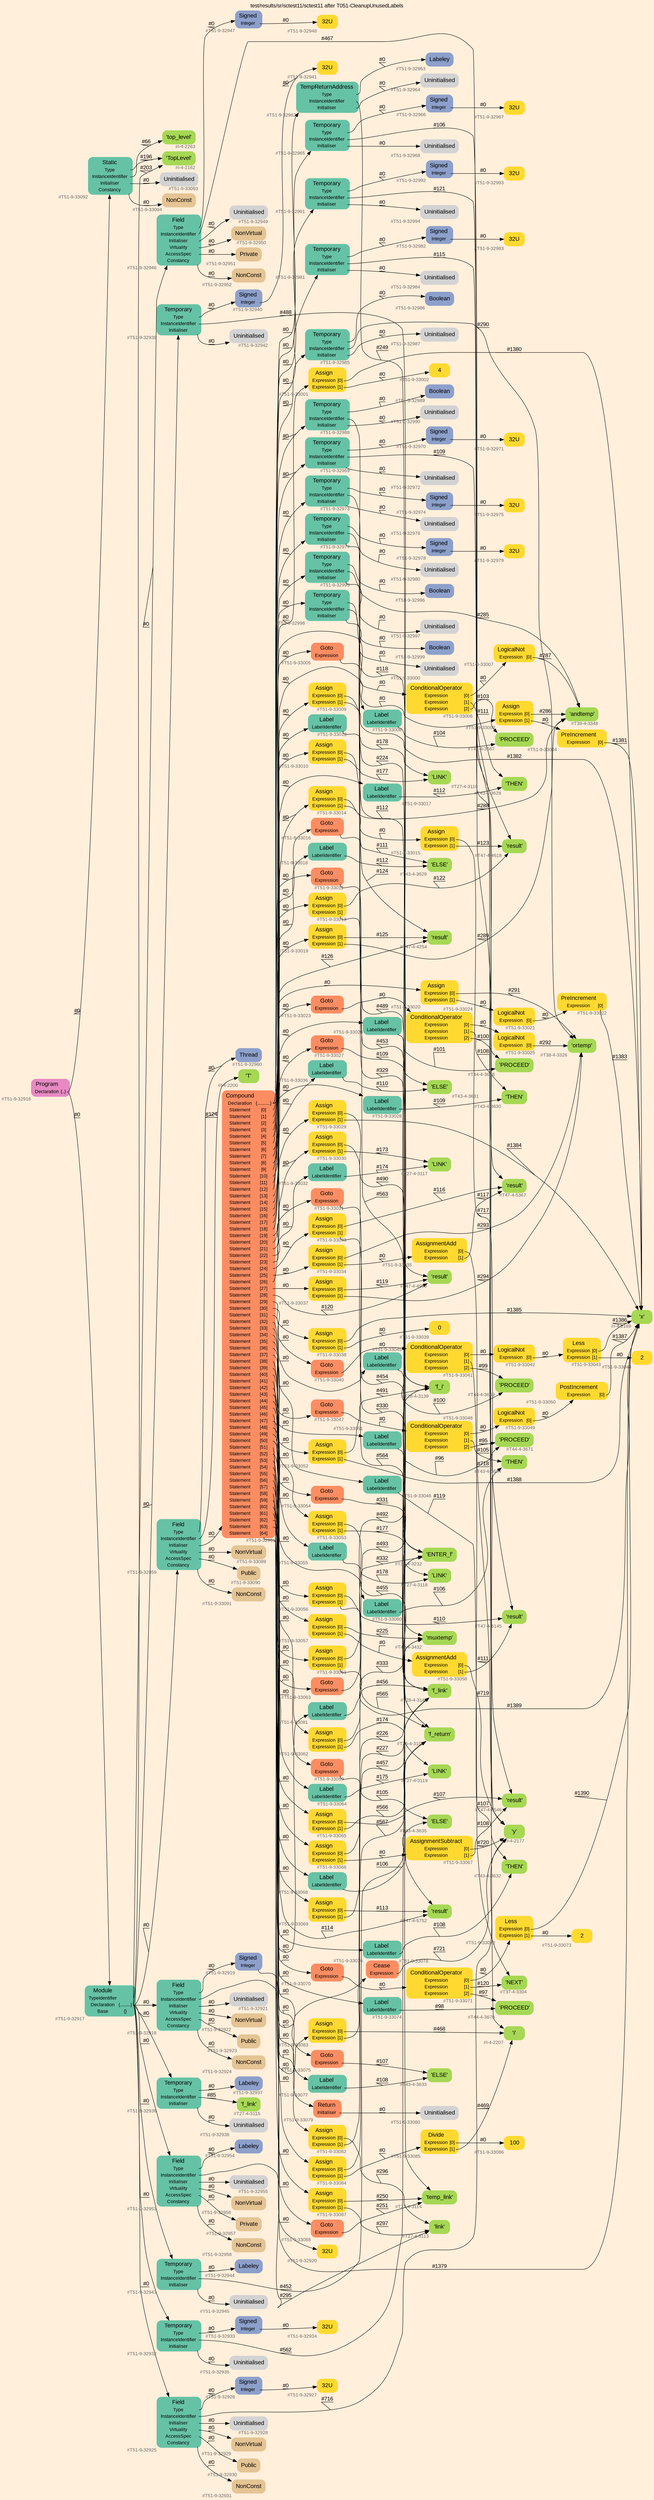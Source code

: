 digraph "test/results/sr/sctest11/sctest11 after T051-CleanupUnusedLabels" {
label = "test/results/sr/sctest11/sctest11 after T051-CleanupUnusedLabels"
labelloc = t
graph [
    rankdir = "LR"
    ranksep = 0.3
    bgcolor = antiquewhite1
    color = black
    fontcolor = black
    fontname = "Arial"
];
node [
    fontname = "Arial"
];
edge [
    fontname = "Arial"
];

// -------------------- node figure --------------------
// -------- block #T51-9-32916 ----------
"#T51-9-32916" [
    fillcolor = "/set28/4"
    xlabel = "#T51-9-32916"
    fontsize = "12"
    fontcolor = grey40
    shape = "plaintext"
    label = <<TABLE BORDER="0" CELLBORDER="0" CELLSPACING="0">
     <TR><TD><FONT COLOR="black" POINT-SIZE="15">Program</FONT></TD></TR>
     <TR><TD><FONT COLOR="black" POINT-SIZE="12">Declaration</FONT></TD><TD PORT="port0"><FONT COLOR="black" POINT-SIZE="12">{..}</FONT></TD></TR>
    </TABLE>>
    style = "rounded,filled"
];

// -------- block #T51-9-32917 ----------
"#T51-9-32917" [
    fillcolor = "/set28/1"
    xlabel = "#T51-9-32917"
    fontsize = "12"
    fontcolor = grey40
    shape = "plaintext"
    label = <<TABLE BORDER="0" CELLBORDER="0" CELLSPACING="0">
     <TR><TD><FONT COLOR="black" POINT-SIZE="15">Module</FONT></TD></TR>
     <TR><TD><FONT COLOR="black" POINT-SIZE="12">TypeIdentifier</FONT></TD><TD PORT="port0"></TD></TR>
     <TR><TD><FONT COLOR="black" POINT-SIZE="12">Declaration</FONT></TD><TD PORT="port1"><FONT COLOR="black" POINT-SIZE="12">{.........}</FONT></TD></TR>
     <TR><TD><FONT COLOR="black" POINT-SIZE="12">Base</FONT></TD><TD PORT="port2"><FONT COLOR="black" POINT-SIZE="12">{}</FONT></TD></TR>
    </TABLE>>
    style = "rounded,filled"
];

// -------- block #I-4-2162 ----------
"#I-4-2162" [
    fillcolor = "/set28/5"
    xlabel = "#I-4-2162"
    fontsize = "12"
    fontcolor = grey40
    shape = "plaintext"
    label = <<TABLE BORDER="0" CELLBORDER="0" CELLSPACING="0">
     <TR><TD><FONT COLOR="black" POINT-SIZE="15">'TopLevel'</FONT></TD></TR>
    </TABLE>>
    style = "rounded,filled"
];

// -------- block #T51-9-32918 ----------
"#T51-9-32918" [
    fillcolor = "/set28/1"
    xlabel = "#T51-9-32918"
    fontsize = "12"
    fontcolor = grey40
    shape = "plaintext"
    label = <<TABLE BORDER="0" CELLBORDER="0" CELLSPACING="0">
     <TR><TD><FONT COLOR="black" POINT-SIZE="15">Field</FONT></TD></TR>
     <TR><TD><FONT COLOR="black" POINT-SIZE="12">Type</FONT></TD><TD PORT="port0"></TD></TR>
     <TR><TD><FONT COLOR="black" POINT-SIZE="12">InstanceIdentifier</FONT></TD><TD PORT="port1"></TD></TR>
     <TR><TD><FONT COLOR="black" POINT-SIZE="12">Initialiser</FONT></TD><TD PORT="port2"></TD></TR>
     <TR><TD><FONT COLOR="black" POINT-SIZE="12">Virtuality</FONT></TD><TD PORT="port3"></TD></TR>
     <TR><TD><FONT COLOR="black" POINT-SIZE="12">AccessSpec</FONT></TD><TD PORT="port4"></TD></TR>
     <TR><TD><FONT COLOR="black" POINT-SIZE="12">Constancy</FONT></TD><TD PORT="port5"></TD></TR>
    </TABLE>>
    style = "rounded,filled"
];

// -------- block #T51-9-32919 ----------
"#T51-9-32919" [
    fillcolor = "/set28/3"
    xlabel = "#T51-9-32919"
    fontsize = "12"
    fontcolor = grey40
    shape = "plaintext"
    label = <<TABLE BORDER="0" CELLBORDER="0" CELLSPACING="0">
     <TR><TD><FONT COLOR="black" POINT-SIZE="15">Signed</FONT></TD></TR>
     <TR><TD><FONT COLOR="black" POINT-SIZE="12">Integer</FONT></TD><TD PORT="port0"></TD></TR>
    </TABLE>>
    style = "rounded,filled"
];

// -------- block #T51-9-32920 ----------
"#T51-9-32920" [
    fillcolor = "/set28/6"
    xlabel = "#T51-9-32920"
    fontsize = "12"
    fontcolor = grey40
    shape = "plaintext"
    label = <<TABLE BORDER="0" CELLBORDER="0" CELLSPACING="0">
     <TR><TD><FONT COLOR="black" POINT-SIZE="15">32U</FONT></TD></TR>
    </TABLE>>
    style = "rounded,filled"
];

// -------- block #I-4-2169 ----------
"#I-4-2169" [
    fillcolor = "/set28/5"
    xlabel = "#I-4-2169"
    fontsize = "12"
    fontcolor = grey40
    shape = "plaintext"
    label = <<TABLE BORDER="0" CELLBORDER="0" CELLSPACING="0">
     <TR><TD><FONT COLOR="black" POINT-SIZE="15">'x'</FONT></TD></TR>
    </TABLE>>
    style = "rounded,filled"
];

// -------- block #T51-9-32921 ----------
"#T51-9-32921" [
    xlabel = "#T51-9-32921"
    fontsize = "12"
    fontcolor = grey40
    shape = "plaintext"
    label = <<TABLE BORDER="0" CELLBORDER="0" CELLSPACING="0">
     <TR><TD><FONT COLOR="black" POINT-SIZE="15">Uninitialised</FONT></TD></TR>
    </TABLE>>
    style = "rounded,filled"
];

// -------- block #T51-9-32922 ----------
"#T51-9-32922" [
    fillcolor = "/set28/7"
    xlabel = "#T51-9-32922"
    fontsize = "12"
    fontcolor = grey40
    shape = "plaintext"
    label = <<TABLE BORDER="0" CELLBORDER="0" CELLSPACING="0">
     <TR><TD><FONT COLOR="black" POINT-SIZE="15">NonVirtual</FONT></TD></TR>
    </TABLE>>
    style = "rounded,filled"
];

// -------- block #T51-9-32923 ----------
"#T51-9-32923" [
    fillcolor = "/set28/7"
    xlabel = "#T51-9-32923"
    fontsize = "12"
    fontcolor = grey40
    shape = "plaintext"
    label = <<TABLE BORDER="0" CELLBORDER="0" CELLSPACING="0">
     <TR><TD><FONT COLOR="black" POINT-SIZE="15">Public</FONT></TD></TR>
    </TABLE>>
    style = "rounded,filled"
];

// -------- block #T51-9-32924 ----------
"#T51-9-32924" [
    fillcolor = "/set28/7"
    xlabel = "#T51-9-32924"
    fontsize = "12"
    fontcolor = grey40
    shape = "plaintext"
    label = <<TABLE BORDER="0" CELLBORDER="0" CELLSPACING="0">
     <TR><TD><FONT COLOR="black" POINT-SIZE="15">NonConst</FONT></TD></TR>
    </TABLE>>
    style = "rounded,filled"
];

// -------- block #T51-9-32925 ----------
"#T51-9-32925" [
    fillcolor = "/set28/1"
    xlabel = "#T51-9-32925"
    fontsize = "12"
    fontcolor = grey40
    shape = "plaintext"
    label = <<TABLE BORDER="0" CELLBORDER="0" CELLSPACING="0">
     <TR><TD><FONT COLOR="black" POINT-SIZE="15">Field</FONT></TD></TR>
     <TR><TD><FONT COLOR="black" POINT-SIZE="12">Type</FONT></TD><TD PORT="port0"></TD></TR>
     <TR><TD><FONT COLOR="black" POINT-SIZE="12">InstanceIdentifier</FONT></TD><TD PORT="port1"></TD></TR>
     <TR><TD><FONT COLOR="black" POINT-SIZE="12">Initialiser</FONT></TD><TD PORT="port2"></TD></TR>
     <TR><TD><FONT COLOR="black" POINT-SIZE="12">Virtuality</FONT></TD><TD PORT="port3"></TD></TR>
     <TR><TD><FONT COLOR="black" POINT-SIZE="12">AccessSpec</FONT></TD><TD PORT="port4"></TD></TR>
     <TR><TD><FONT COLOR="black" POINT-SIZE="12">Constancy</FONT></TD><TD PORT="port5"></TD></TR>
    </TABLE>>
    style = "rounded,filled"
];

// -------- block #T51-9-32926 ----------
"#T51-9-32926" [
    fillcolor = "/set28/3"
    xlabel = "#T51-9-32926"
    fontsize = "12"
    fontcolor = grey40
    shape = "plaintext"
    label = <<TABLE BORDER="0" CELLBORDER="0" CELLSPACING="0">
     <TR><TD><FONT COLOR="black" POINT-SIZE="15">Signed</FONT></TD></TR>
     <TR><TD><FONT COLOR="black" POINT-SIZE="12">Integer</FONT></TD><TD PORT="port0"></TD></TR>
    </TABLE>>
    style = "rounded,filled"
];

// -------- block #T51-9-32927 ----------
"#T51-9-32927" [
    fillcolor = "/set28/6"
    xlabel = "#T51-9-32927"
    fontsize = "12"
    fontcolor = grey40
    shape = "plaintext"
    label = <<TABLE BORDER="0" CELLBORDER="0" CELLSPACING="0">
     <TR><TD><FONT COLOR="black" POINT-SIZE="15">32U</FONT></TD></TR>
    </TABLE>>
    style = "rounded,filled"
];

// -------- block #I-4-2177 ----------
"#I-4-2177" [
    fillcolor = "/set28/5"
    xlabel = "#I-4-2177"
    fontsize = "12"
    fontcolor = grey40
    shape = "plaintext"
    label = <<TABLE BORDER="0" CELLBORDER="0" CELLSPACING="0">
     <TR><TD><FONT COLOR="black" POINT-SIZE="15">'y'</FONT></TD></TR>
    </TABLE>>
    style = "rounded,filled"
];

// -------- block #T51-9-32928 ----------
"#T51-9-32928" [
    xlabel = "#T51-9-32928"
    fontsize = "12"
    fontcolor = grey40
    shape = "plaintext"
    label = <<TABLE BORDER="0" CELLBORDER="0" CELLSPACING="0">
     <TR><TD><FONT COLOR="black" POINT-SIZE="15">Uninitialised</FONT></TD></TR>
    </TABLE>>
    style = "rounded,filled"
];

// -------- block #T51-9-32929 ----------
"#T51-9-32929" [
    fillcolor = "/set28/7"
    xlabel = "#T51-9-32929"
    fontsize = "12"
    fontcolor = grey40
    shape = "plaintext"
    label = <<TABLE BORDER="0" CELLBORDER="0" CELLSPACING="0">
     <TR><TD><FONT COLOR="black" POINT-SIZE="15">NonVirtual</FONT></TD></TR>
    </TABLE>>
    style = "rounded,filled"
];

// -------- block #T51-9-32930 ----------
"#T51-9-32930" [
    fillcolor = "/set28/7"
    xlabel = "#T51-9-32930"
    fontsize = "12"
    fontcolor = grey40
    shape = "plaintext"
    label = <<TABLE BORDER="0" CELLBORDER="0" CELLSPACING="0">
     <TR><TD><FONT COLOR="black" POINT-SIZE="15">Public</FONT></TD></TR>
    </TABLE>>
    style = "rounded,filled"
];

// -------- block #T51-9-32931 ----------
"#T51-9-32931" [
    fillcolor = "/set28/7"
    xlabel = "#T51-9-32931"
    fontsize = "12"
    fontcolor = grey40
    shape = "plaintext"
    label = <<TABLE BORDER="0" CELLBORDER="0" CELLSPACING="0">
     <TR><TD><FONT COLOR="black" POINT-SIZE="15">NonConst</FONT></TD></TR>
    </TABLE>>
    style = "rounded,filled"
];

// -------- block #T51-9-32932 ----------
"#T51-9-32932" [
    fillcolor = "/set28/1"
    xlabel = "#T51-9-32932"
    fontsize = "12"
    fontcolor = grey40
    shape = "plaintext"
    label = <<TABLE BORDER="0" CELLBORDER="0" CELLSPACING="0">
     <TR><TD><FONT COLOR="black" POINT-SIZE="15">Temporary</FONT></TD></TR>
     <TR><TD><FONT COLOR="black" POINT-SIZE="12">Type</FONT></TD><TD PORT="port0"></TD></TR>
     <TR><TD><FONT COLOR="black" POINT-SIZE="12">InstanceIdentifier</FONT></TD><TD PORT="port1"></TD></TR>
     <TR><TD><FONT COLOR="black" POINT-SIZE="12">Initialiser</FONT></TD><TD PORT="port2"></TD></TR>
    </TABLE>>
    style = "rounded,filled"
];

// -------- block #T51-9-32933 ----------
"#T51-9-32933" [
    fillcolor = "/set28/3"
    xlabel = "#T51-9-32933"
    fontsize = "12"
    fontcolor = grey40
    shape = "plaintext"
    label = <<TABLE BORDER="0" CELLBORDER="0" CELLSPACING="0">
     <TR><TD><FONT COLOR="black" POINT-SIZE="15">Signed</FONT></TD></TR>
     <TR><TD><FONT COLOR="black" POINT-SIZE="12">Integer</FONT></TD><TD PORT="port0"></TD></TR>
    </TABLE>>
    style = "rounded,filled"
];

// -------- block #T51-9-32934 ----------
"#T51-9-32934" [
    fillcolor = "/set28/6"
    xlabel = "#T51-9-32934"
    fontsize = "12"
    fontcolor = grey40
    shape = "plaintext"
    label = <<TABLE BORDER="0" CELLBORDER="0" CELLSPACING="0">
     <TR><TD><FONT COLOR="black" POINT-SIZE="15">32U</FONT></TD></TR>
    </TABLE>>
    style = "rounded,filled"
];

// -------- block #T26-4-3101 ----------
"#T26-4-3101" [
    fillcolor = "/set28/5"
    xlabel = "#T26-4-3101"
    fontsize = "12"
    fontcolor = grey40
    shape = "plaintext"
    label = <<TABLE BORDER="0" CELLBORDER="0" CELLSPACING="0">
     <TR><TD><FONT COLOR="black" POINT-SIZE="15">'f_return'</FONT></TD></TR>
    </TABLE>>
    style = "rounded,filled"
];

// -------- block #T51-9-32935 ----------
"#T51-9-32935" [
    xlabel = "#T51-9-32935"
    fontsize = "12"
    fontcolor = grey40
    shape = "plaintext"
    label = <<TABLE BORDER="0" CELLBORDER="0" CELLSPACING="0">
     <TR><TD><FONT COLOR="black" POINT-SIZE="15">Uninitialised</FONT></TD></TR>
    </TABLE>>
    style = "rounded,filled"
];

// -------- block #T51-9-32936 ----------
"#T51-9-32936" [
    fillcolor = "/set28/1"
    xlabel = "#T51-9-32936"
    fontsize = "12"
    fontcolor = grey40
    shape = "plaintext"
    label = <<TABLE BORDER="0" CELLBORDER="0" CELLSPACING="0">
     <TR><TD><FONT COLOR="black" POINT-SIZE="15">Temporary</FONT></TD></TR>
     <TR><TD><FONT COLOR="black" POINT-SIZE="12">Type</FONT></TD><TD PORT="port0"></TD></TR>
     <TR><TD><FONT COLOR="black" POINT-SIZE="12">InstanceIdentifier</FONT></TD><TD PORT="port1"></TD></TR>
     <TR><TD><FONT COLOR="black" POINT-SIZE="12">Initialiser</FONT></TD><TD PORT="port2"></TD></TR>
    </TABLE>>
    style = "rounded,filled"
];

// -------- block #T51-9-32937 ----------
"#T51-9-32937" [
    fillcolor = "/set28/3"
    xlabel = "#T51-9-32937"
    fontsize = "12"
    fontcolor = grey40
    shape = "plaintext"
    label = <<TABLE BORDER="0" CELLBORDER="0" CELLSPACING="0">
     <TR><TD><FONT COLOR="black" POINT-SIZE="15">Labeley</FONT></TD></TR>
    </TABLE>>
    style = "rounded,filled"
];

// -------- block #T27-4-3115 ----------
"#T27-4-3115" [
    fillcolor = "/set28/5"
    xlabel = "#T27-4-3115"
    fontsize = "12"
    fontcolor = grey40
    shape = "plaintext"
    label = <<TABLE BORDER="0" CELLBORDER="0" CELLSPACING="0">
     <TR><TD><FONT COLOR="black" POINT-SIZE="15">'f_link'</FONT></TD></TR>
    </TABLE>>
    style = "rounded,filled"
];

// -------- block #T51-9-32938 ----------
"#T51-9-32938" [
    xlabel = "#T51-9-32938"
    fontsize = "12"
    fontcolor = grey40
    shape = "plaintext"
    label = <<TABLE BORDER="0" CELLBORDER="0" CELLSPACING="0">
     <TR><TD><FONT COLOR="black" POINT-SIZE="15">Uninitialised</FONT></TD></TR>
    </TABLE>>
    style = "rounded,filled"
];

// -------- block #T51-9-32939 ----------
"#T51-9-32939" [
    fillcolor = "/set28/1"
    xlabel = "#T51-9-32939"
    fontsize = "12"
    fontcolor = grey40
    shape = "plaintext"
    label = <<TABLE BORDER="0" CELLBORDER="0" CELLSPACING="0">
     <TR><TD><FONT COLOR="black" POINT-SIZE="15">Temporary</FONT></TD></TR>
     <TR><TD><FONT COLOR="black" POINT-SIZE="12">Type</FONT></TD><TD PORT="port0"></TD></TR>
     <TR><TD><FONT COLOR="black" POINT-SIZE="12">InstanceIdentifier</FONT></TD><TD PORT="port1"></TD></TR>
     <TR><TD><FONT COLOR="black" POINT-SIZE="12">Initialiser</FONT></TD><TD PORT="port2"></TD></TR>
    </TABLE>>
    style = "rounded,filled"
];

// -------- block #T51-9-32940 ----------
"#T51-9-32940" [
    fillcolor = "/set28/3"
    xlabel = "#T51-9-32940"
    fontsize = "12"
    fontcolor = grey40
    shape = "plaintext"
    label = <<TABLE BORDER="0" CELLBORDER="0" CELLSPACING="0">
     <TR><TD><FONT COLOR="black" POINT-SIZE="15">Signed</FONT></TD></TR>
     <TR><TD><FONT COLOR="black" POINT-SIZE="12">Integer</FONT></TD><TD PORT="port0"></TD></TR>
    </TABLE>>
    style = "rounded,filled"
];

// -------- block #T51-9-32941 ----------
"#T51-9-32941" [
    fillcolor = "/set28/6"
    xlabel = "#T51-9-32941"
    fontsize = "12"
    fontcolor = grey40
    shape = "plaintext"
    label = <<TABLE BORDER="0" CELLBORDER="0" CELLSPACING="0">
     <TR><TD><FONT COLOR="black" POINT-SIZE="15">32U</FONT></TD></TR>
    </TABLE>>
    style = "rounded,filled"
];

// -------- block #T28-4-3139 ----------
"#T28-4-3139" [
    fillcolor = "/set28/5"
    xlabel = "#T28-4-3139"
    fontsize = "12"
    fontcolor = grey40
    shape = "plaintext"
    label = <<TABLE BORDER="0" CELLBORDER="0" CELLSPACING="0">
     <TR><TD><FONT COLOR="black" POINT-SIZE="15">'f_i'</FONT></TD></TR>
    </TABLE>>
    style = "rounded,filled"
];

// -------- block #T51-9-32942 ----------
"#T51-9-32942" [
    xlabel = "#T51-9-32942"
    fontsize = "12"
    fontcolor = grey40
    shape = "plaintext"
    label = <<TABLE BORDER="0" CELLBORDER="0" CELLSPACING="0">
     <TR><TD><FONT COLOR="black" POINT-SIZE="15">Uninitialised</FONT></TD></TR>
    </TABLE>>
    style = "rounded,filled"
];

// -------- block #T51-9-32943 ----------
"#T51-9-32943" [
    fillcolor = "/set28/1"
    xlabel = "#T51-9-32943"
    fontsize = "12"
    fontcolor = grey40
    shape = "plaintext"
    label = <<TABLE BORDER="0" CELLBORDER="0" CELLSPACING="0">
     <TR><TD><FONT COLOR="black" POINT-SIZE="15">Temporary</FONT></TD></TR>
     <TR><TD><FONT COLOR="black" POINT-SIZE="12">Type</FONT></TD><TD PORT="port0"></TD></TR>
     <TR><TD><FONT COLOR="black" POINT-SIZE="12">InstanceIdentifier</FONT></TD><TD PORT="port1"></TD></TR>
     <TR><TD><FONT COLOR="black" POINT-SIZE="12">Initialiser</FONT></TD><TD PORT="port2"></TD></TR>
    </TABLE>>
    style = "rounded,filled"
];

// -------- block #T51-9-32944 ----------
"#T51-9-32944" [
    fillcolor = "/set28/3"
    xlabel = "#T51-9-32944"
    fontsize = "12"
    fontcolor = grey40
    shape = "plaintext"
    label = <<TABLE BORDER="0" CELLBORDER="0" CELLSPACING="0">
     <TR><TD><FONT COLOR="black" POINT-SIZE="15">Labeley</FONT></TD></TR>
    </TABLE>>
    style = "rounded,filled"
];

// -------- block #T28-4-3140 ----------
"#T28-4-3140" [
    fillcolor = "/set28/5"
    xlabel = "#T28-4-3140"
    fontsize = "12"
    fontcolor = grey40
    shape = "plaintext"
    label = <<TABLE BORDER="0" CELLBORDER="0" CELLSPACING="0">
     <TR><TD><FONT COLOR="black" POINT-SIZE="15">'f_link'</FONT></TD></TR>
    </TABLE>>
    style = "rounded,filled"
];

// -------- block #T51-9-32945 ----------
"#T51-9-32945" [
    xlabel = "#T51-9-32945"
    fontsize = "12"
    fontcolor = grey40
    shape = "plaintext"
    label = <<TABLE BORDER="0" CELLBORDER="0" CELLSPACING="0">
     <TR><TD><FONT COLOR="black" POINT-SIZE="15">Uninitialised</FONT></TD></TR>
    </TABLE>>
    style = "rounded,filled"
];

// -------- block #T51-9-32946 ----------
"#T51-9-32946" [
    fillcolor = "/set28/1"
    xlabel = "#T51-9-32946"
    fontsize = "12"
    fontcolor = grey40
    shape = "plaintext"
    label = <<TABLE BORDER="0" CELLBORDER="0" CELLSPACING="0">
     <TR><TD><FONT COLOR="black" POINT-SIZE="15">Field</FONT></TD></TR>
     <TR><TD><FONT COLOR="black" POINT-SIZE="12">Type</FONT></TD><TD PORT="port0"></TD></TR>
     <TR><TD><FONT COLOR="black" POINT-SIZE="12">InstanceIdentifier</FONT></TD><TD PORT="port1"></TD></TR>
     <TR><TD><FONT COLOR="black" POINT-SIZE="12">Initialiser</FONT></TD><TD PORT="port2"></TD></TR>
     <TR><TD><FONT COLOR="black" POINT-SIZE="12">Virtuality</FONT></TD><TD PORT="port3"></TD></TR>
     <TR><TD><FONT COLOR="black" POINT-SIZE="12">AccessSpec</FONT></TD><TD PORT="port4"></TD></TR>
     <TR><TD><FONT COLOR="black" POINT-SIZE="12">Constancy</FONT></TD><TD PORT="port5"></TD></TR>
    </TABLE>>
    style = "rounded,filled"
];

// -------- block #T51-9-32947 ----------
"#T51-9-32947" [
    fillcolor = "/set28/3"
    xlabel = "#T51-9-32947"
    fontsize = "12"
    fontcolor = grey40
    shape = "plaintext"
    label = <<TABLE BORDER="0" CELLBORDER="0" CELLSPACING="0">
     <TR><TD><FONT COLOR="black" POINT-SIZE="15">Signed</FONT></TD></TR>
     <TR><TD><FONT COLOR="black" POINT-SIZE="12">Integer</FONT></TD><TD PORT="port0"></TD></TR>
    </TABLE>>
    style = "rounded,filled"
];

// -------- block #T51-9-32948 ----------
"#T51-9-32948" [
    fillcolor = "/set28/6"
    xlabel = "#T51-9-32948"
    fontsize = "12"
    fontcolor = grey40
    shape = "plaintext"
    label = <<TABLE BORDER="0" CELLBORDER="0" CELLSPACING="0">
     <TR><TD><FONT COLOR="black" POINT-SIZE="15">32U</FONT></TD></TR>
    </TABLE>>
    style = "rounded,filled"
];

// -------- block #I-4-2207 ----------
"#I-4-2207" [
    fillcolor = "/set28/5"
    xlabel = "#I-4-2207"
    fontsize = "12"
    fontcolor = grey40
    shape = "plaintext"
    label = <<TABLE BORDER="0" CELLBORDER="0" CELLSPACING="0">
     <TR><TD><FONT COLOR="black" POINT-SIZE="15">'i'</FONT></TD></TR>
    </TABLE>>
    style = "rounded,filled"
];

// -------- block #T51-9-32949 ----------
"#T51-9-32949" [
    xlabel = "#T51-9-32949"
    fontsize = "12"
    fontcolor = grey40
    shape = "plaintext"
    label = <<TABLE BORDER="0" CELLBORDER="0" CELLSPACING="0">
     <TR><TD><FONT COLOR="black" POINT-SIZE="15">Uninitialised</FONT></TD></TR>
    </TABLE>>
    style = "rounded,filled"
];

// -------- block #T51-9-32950 ----------
"#T51-9-32950" [
    fillcolor = "/set28/7"
    xlabel = "#T51-9-32950"
    fontsize = "12"
    fontcolor = grey40
    shape = "plaintext"
    label = <<TABLE BORDER="0" CELLBORDER="0" CELLSPACING="0">
     <TR><TD><FONT COLOR="black" POINT-SIZE="15">NonVirtual</FONT></TD></TR>
    </TABLE>>
    style = "rounded,filled"
];

// -------- block #T51-9-32951 ----------
"#T51-9-32951" [
    fillcolor = "/set28/7"
    xlabel = "#T51-9-32951"
    fontsize = "12"
    fontcolor = grey40
    shape = "plaintext"
    label = <<TABLE BORDER="0" CELLBORDER="0" CELLSPACING="0">
     <TR><TD><FONT COLOR="black" POINT-SIZE="15">Private</FONT></TD></TR>
    </TABLE>>
    style = "rounded,filled"
];

// -------- block #T51-9-32952 ----------
"#T51-9-32952" [
    fillcolor = "/set28/7"
    xlabel = "#T51-9-32952"
    fontsize = "12"
    fontcolor = grey40
    shape = "plaintext"
    label = <<TABLE BORDER="0" CELLBORDER="0" CELLSPACING="0">
     <TR><TD><FONT COLOR="black" POINT-SIZE="15">NonConst</FONT></TD></TR>
    </TABLE>>
    style = "rounded,filled"
];

// -------- block #T51-9-32953 ----------
"#T51-9-32953" [
    fillcolor = "/set28/1"
    xlabel = "#T51-9-32953"
    fontsize = "12"
    fontcolor = grey40
    shape = "plaintext"
    label = <<TABLE BORDER="0" CELLBORDER="0" CELLSPACING="0">
     <TR><TD><FONT COLOR="black" POINT-SIZE="15">Field</FONT></TD></TR>
     <TR><TD><FONT COLOR="black" POINT-SIZE="12">Type</FONT></TD><TD PORT="port0"></TD></TR>
     <TR><TD><FONT COLOR="black" POINT-SIZE="12">InstanceIdentifier</FONT></TD><TD PORT="port1"></TD></TR>
     <TR><TD><FONT COLOR="black" POINT-SIZE="12">Initialiser</FONT></TD><TD PORT="port2"></TD></TR>
     <TR><TD><FONT COLOR="black" POINT-SIZE="12">Virtuality</FONT></TD><TD PORT="port3"></TD></TR>
     <TR><TD><FONT COLOR="black" POINT-SIZE="12">AccessSpec</FONT></TD><TD PORT="port4"></TD></TR>
     <TR><TD><FONT COLOR="black" POINT-SIZE="12">Constancy</FONT></TD><TD PORT="port5"></TD></TR>
    </TABLE>>
    style = "rounded,filled"
];

// -------- block #T51-9-32954 ----------
"#T51-9-32954" [
    fillcolor = "/set28/3"
    xlabel = "#T51-9-32954"
    fontsize = "12"
    fontcolor = grey40
    shape = "plaintext"
    label = <<TABLE BORDER="0" CELLBORDER="0" CELLSPACING="0">
     <TR><TD><FONT COLOR="black" POINT-SIZE="15">Labeley</FONT></TD></TR>
    </TABLE>>
    style = "rounded,filled"
];

// -------- block #T27-4-3113 ----------
"#T27-4-3113" [
    fillcolor = "/set28/5"
    xlabel = "#T27-4-3113"
    fontsize = "12"
    fontcolor = grey40
    shape = "plaintext"
    label = <<TABLE BORDER="0" CELLBORDER="0" CELLSPACING="0">
     <TR><TD><FONT COLOR="black" POINT-SIZE="15">'link'</FONT></TD></TR>
    </TABLE>>
    style = "rounded,filled"
];

// -------- block #T51-9-32955 ----------
"#T51-9-32955" [
    xlabel = "#T51-9-32955"
    fontsize = "12"
    fontcolor = grey40
    shape = "plaintext"
    label = <<TABLE BORDER="0" CELLBORDER="0" CELLSPACING="0">
     <TR><TD><FONT COLOR="black" POINT-SIZE="15">Uninitialised</FONT></TD></TR>
    </TABLE>>
    style = "rounded,filled"
];

// -------- block #T51-9-32956 ----------
"#T51-9-32956" [
    fillcolor = "/set28/7"
    xlabel = "#T51-9-32956"
    fontsize = "12"
    fontcolor = grey40
    shape = "plaintext"
    label = <<TABLE BORDER="0" CELLBORDER="0" CELLSPACING="0">
     <TR><TD><FONT COLOR="black" POINT-SIZE="15">NonVirtual</FONT></TD></TR>
    </TABLE>>
    style = "rounded,filled"
];

// -------- block #T51-9-32957 ----------
"#T51-9-32957" [
    fillcolor = "/set28/7"
    xlabel = "#T51-9-32957"
    fontsize = "12"
    fontcolor = grey40
    shape = "plaintext"
    label = <<TABLE BORDER="0" CELLBORDER="0" CELLSPACING="0">
     <TR><TD><FONT COLOR="black" POINT-SIZE="15">Private</FONT></TD></TR>
    </TABLE>>
    style = "rounded,filled"
];

// -------- block #T51-9-32958 ----------
"#T51-9-32958" [
    fillcolor = "/set28/7"
    xlabel = "#T51-9-32958"
    fontsize = "12"
    fontcolor = grey40
    shape = "plaintext"
    label = <<TABLE BORDER="0" CELLBORDER="0" CELLSPACING="0">
     <TR><TD><FONT COLOR="black" POINT-SIZE="15">NonConst</FONT></TD></TR>
    </TABLE>>
    style = "rounded,filled"
];

// -------- block #T51-9-32959 ----------
"#T51-9-32959" [
    fillcolor = "/set28/1"
    xlabel = "#T51-9-32959"
    fontsize = "12"
    fontcolor = grey40
    shape = "plaintext"
    label = <<TABLE BORDER="0" CELLBORDER="0" CELLSPACING="0">
     <TR><TD><FONT COLOR="black" POINT-SIZE="15">Field</FONT></TD></TR>
     <TR><TD><FONT COLOR="black" POINT-SIZE="12">Type</FONT></TD><TD PORT="port0"></TD></TR>
     <TR><TD><FONT COLOR="black" POINT-SIZE="12">InstanceIdentifier</FONT></TD><TD PORT="port1"></TD></TR>
     <TR><TD><FONT COLOR="black" POINT-SIZE="12">Initialiser</FONT></TD><TD PORT="port2"></TD></TR>
     <TR><TD><FONT COLOR="black" POINT-SIZE="12">Virtuality</FONT></TD><TD PORT="port3"></TD></TR>
     <TR><TD><FONT COLOR="black" POINT-SIZE="12">AccessSpec</FONT></TD><TD PORT="port4"></TD></TR>
     <TR><TD><FONT COLOR="black" POINT-SIZE="12">Constancy</FONT></TD><TD PORT="port5"></TD></TR>
    </TABLE>>
    style = "rounded,filled"
];

// -------- block #T51-9-32960 ----------
"#T51-9-32960" [
    fillcolor = "/set28/3"
    xlabel = "#T51-9-32960"
    fontsize = "12"
    fontcolor = grey40
    shape = "plaintext"
    label = <<TABLE BORDER="0" CELLBORDER="0" CELLSPACING="0">
     <TR><TD><FONT COLOR="black" POINT-SIZE="15">Thread</FONT></TD></TR>
    </TABLE>>
    style = "rounded,filled"
];

// -------- block #I-4-2200 ----------
"#I-4-2200" [
    fillcolor = "/set28/5"
    xlabel = "#I-4-2200"
    fontsize = "12"
    fontcolor = grey40
    shape = "plaintext"
    label = <<TABLE BORDER="0" CELLBORDER="0" CELLSPACING="0">
     <TR><TD><FONT COLOR="black" POINT-SIZE="15">'T'</FONT></TD></TR>
    </TABLE>>
    style = "rounded,filled"
];

// -------- block #T51-9-32961 ----------
"#T51-9-32961" [
    fillcolor = "/set28/2"
    xlabel = "#T51-9-32961"
    fontsize = "12"
    fontcolor = grey40
    shape = "plaintext"
    label = <<TABLE BORDER="0" CELLBORDER="0" CELLSPACING="0">
     <TR><TD><FONT COLOR="black" POINT-SIZE="15">Compound</FONT></TD></TR>
     <TR><TD><FONT COLOR="black" POINT-SIZE="12">Declaration</FONT></TD><TD PORT="port0"><FONT COLOR="black" POINT-SIZE="12">{...........}</FONT></TD></TR>
     <TR><TD><FONT COLOR="black" POINT-SIZE="12">Statement</FONT></TD><TD PORT="port1"><FONT COLOR="black" POINT-SIZE="12">[0]</FONT></TD></TR>
     <TR><TD><FONT COLOR="black" POINT-SIZE="12">Statement</FONT></TD><TD PORT="port2"><FONT COLOR="black" POINT-SIZE="12">[1]</FONT></TD></TR>
     <TR><TD><FONT COLOR="black" POINT-SIZE="12">Statement</FONT></TD><TD PORT="port3"><FONT COLOR="black" POINT-SIZE="12">[2]</FONT></TD></TR>
     <TR><TD><FONT COLOR="black" POINT-SIZE="12">Statement</FONT></TD><TD PORT="port4"><FONT COLOR="black" POINT-SIZE="12">[3]</FONT></TD></TR>
     <TR><TD><FONT COLOR="black" POINT-SIZE="12">Statement</FONT></TD><TD PORT="port5"><FONT COLOR="black" POINT-SIZE="12">[4]</FONT></TD></TR>
     <TR><TD><FONT COLOR="black" POINT-SIZE="12">Statement</FONT></TD><TD PORT="port6"><FONT COLOR="black" POINT-SIZE="12">[5]</FONT></TD></TR>
     <TR><TD><FONT COLOR="black" POINT-SIZE="12">Statement</FONT></TD><TD PORT="port7"><FONT COLOR="black" POINT-SIZE="12">[6]</FONT></TD></TR>
     <TR><TD><FONT COLOR="black" POINT-SIZE="12">Statement</FONT></TD><TD PORT="port8"><FONT COLOR="black" POINT-SIZE="12">[7]</FONT></TD></TR>
     <TR><TD><FONT COLOR="black" POINT-SIZE="12">Statement</FONT></TD><TD PORT="port9"><FONT COLOR="black" POINT-SIZE="12">[8]</FONT></TD></TR>
     <TR><TD><FONT COLOR="black" POINT-SIZE="12">Statement</FONT></TD><TD PORT="port10"><FONT COLOR="black" POINT-SIZE="12">[9]</FONT></TD></TR>
     <TR><TD><FONT COLOR="black" POINT-SIZE="12">Statement</FONT></TD><TD PORT="port11"><FONT COLOR="black" POINT-SIZE="12">[10]</FONT></TD></TR>
     <TR><TD><FONT COLOR="black" POINT-SIZE="12">Statement</FONT></TD><TD PORT="port12"><FONT COLOR="black" POINT-SIZE="12">[11]</FONT></TD></TR>
     <TR><TD><FONT COLOR="black" POINT-SIZE="12">Statement</FONT></TD><TD PORT="port13"><FONT COLOR="black" POINT-SIZE="12">[12]</FONT></TD></TR>
     <TR><TD><FONT COLOR="black" POINT-SIZE="12">Statement</FONT></TD><TD PORT="port14"><FONT COLOR="black" POINT-SIZE="12">[13]</FONT></TD></TR>
     <TR><TD><FONT COLOR="black" POINT-SIZE="12">Statement</FONT></TD><TD PORT="port15"><FONT COLOR="black" POINT-SIZE="12">[14]</FONT></TD></TR>
     <TR><TD><FONT COLOR="black" POINT-SIZE="12">Statement</FONT></TD><TD PORT="port16"><FONT COLOR="black" POINT-SIZE="12">[15]</FONT></TD></TR>
     <TR><TD><FONT COLOR="black" POINT-SIZE="12">Statement</FONT></TD><TD PORT="port17"><FONT COLOR="black" POINT-SIZE="12">[16]</FONT></TD></TR>
     <TR><TD><FONT COLOR="black" POINT-SIZE="12">Statement</FONT></TD><TD PORT="port18"><FONT COLOR="black" POINT-SIZE="12">[17]</FONT></TD></TR>
     <TR><TD><FONT COLOR="black" POINT-SIZE="12">Statement</FONT></TD><TD PORT="port19"><FONT COLOR="black" POINT-SIZE="12">[18]</FONT></TD></TR>
     <TR><TD><FONT COLOR="black" POINT-SIZE="12">Statement</FONT></TD><TD PORT="port20"><FONT COLOR="black" POINT-SIZE="12">[19]</FONT></TD></TR>
     <TR><TD><FONT COLOR="black" POINT-SIZE="12">Statement</FONT></TD><TD PORT="port21"><FONT COLOR="black" POINT-SIZE="12">[20]</FONT></TD></TR>
     <TR><TD><FONT COLOR="black" POINT-SIZE="12">Statement</FONT></TD><TD PORT="port22"><FONT COLOR="black" POINT-SIZE="12">[21]</FONT></TD></TR>
     <TR><TD><FONT COLOR="black" POINT-SIZE="12">Statement</FONT></TD><TD PORT="port23"><FONT COLOR="black" POINT-SIZE="12">[22]</FONT></TD></TR>
     <TR><TD><FONT COLOR="black" POINT-SIZE="12">Statement</FONT></TD><TD PORT="port24"><FONT COLOR="black" POINT-SIZE="12">[23]</FONT></TD></TR>
     <TR><TD><FONT COLOR="black" POINT-SIZE="12">Statement</FONT></TD><TD PORT="port25"><FONT COLOR="black" POINT-SIZE="12">[24]</FONT></TD></TR>
     <TR><TD><FONT COLOR="black" POINT-SIZE="12">Statement</FONT></TD><TD PORT="port26"><FONT COLOR="black" POINT-SIZE="12">[25]</FONT></TD></TR>
     <TR><TD><FONT COLOR="black" POINT-SIZE="12">Statement</FONT></TD><TD PORT="port27"><FONT COLOR="black" POINT-SIZE="12">[26]</FONT></TD></TR>
     <TR><TD><FONT COLOR="black" POINT-SIZE="12">Statement</FONT></TD><TD PORT="port28"><FONT COLOR="black" POINT-SIZE="12">[27]</FONT></TD></TR>
     <TR><TD><FONT COLOR="black" POINT-SIZE="12">Statement</FONT></TD><TD PORT="port29"><FONT COLOR="black" POINT-SIZE="12">[28]</FONT></TD></TR>
     <TR><TD><FONT COLOR="black" POINT-SIZE="12">Statement</FONT></TD><TD PORT="port30"><FONT COLOR="black" POINT-SIZE="12">[29]</FONT></TD></TR>
     <TR><TD><FONT COLOR="black" POINT-SIZE="12">Statement</FONT></TD><TD PORT="port31"><FONT COLOR="black" POINT-SIZE="12">[30]</FONT></TD></TR>
     <TR><TD><FONT COLOR="black" POINT-SIZE="12">Statement</FONT></TD><TD PORT="port32"><FONT COLOR="black" POINT-SIZE="12">[31]</FONT></TD></TR>
     <TR><TD><FONT COLOR="black" POINT-SIZE="12">Statement</FONT></TD><TD PORT="port33"><FONT COLOR="black" POINT-SIZE="12">[32]</FONT></TD></TR>
     <TR><TD><FONT COLOR="black" POINT-SIZE="12">Statement</FONT></TD><TD PORT="port34"><FONT COLOR="black" POINT-SIZE="12">[33]</FONT></TD></TR>
     <TR><TD><FONT COLOR="black" POINT-SIZE="12">Statement</FONT></TD><TD PORT="port35"><FONT COLOR="black" POINT-SIZE="12">[34]</FONT></TD></TR>
     <TR><TD><FONT COLOR="black" POINT-SIZE="12">Statement</FONT></TD><TD PORT="port36"><FONT COLOR="black" POINT-SIZE="12">[35]</FONT></TD></TR>
     <TR><TD><FONT COLOR="black" POINT-SIZE="12">Statement</FONT></TD><TD PORT="port37"><FONT COLOR="black" POINT-SIZE="12">[36]</FONT></TD></TR>
     <TR><TD><FONT COLOR="black" POINT-SIZE="12">Statement</FONT></TD><TD PORT="port38"><FONT COLOR="black" POINT-SIZE="12">[37]</FONT></TD></TR>
     <TR><TD><FONT COLOR="black" POINT-SIZE="12">Statement</FONT></TD><TD PORT="port39"><FONT COLOR="black" POINT-SIZE="12">[38]</FONT></TD></TR>
     <TR><TD><FONT COLOR="black" POINT-SIZE="12">Statement</FONT></TD><TD PORT="port40"><FONT COLOR="black" POINT-SIZE="12">[39]</FONT></TD></TR>
     <TR><TD><FONT COLOR="black" POINT-SIZE="12">Statement</FONT></TD><TD PORT="port41"><FONT COLOR="black" POINT-SIZE="12">[40]</FONT></TD></TR>
     <TR><TD><FONT COLOR="black" POINT-SIZE="12">Statement</FONT></TD><TD PORT="port42"><FONT COLOR="black" POINT-SIZE="12">[41]</FONT></TD></TR>
     <TR><TD><FONT COLOR="black" POINT-SIZE="12">Statement</FONT></TD><TD PORT="port43"><FONT COLOR="black" POINT-SIZE="12">[42]</FONT></TD></TR>
     <TR><TD><FONT COLOR="black" POINT-SIZE="12">Statement</FONT></TD><TD PORT="port44"><FONT COLOR="black" POINT-SIZE="12">[43]</FONT></TD></TR>
     <TR><TD><FONT COLOR="black" POINT-SIZE="12">Statement</FONT></TD><TD PORT="port45"><FONT COLOR="black" POINT-SIZE="12">[44]</FONT></TD></TR>
     <TR><TD><FONT COLOR="black" POINT-SIZE="12">Statement</FONT></TD><TD PORT="port46"><FONT COLOR="black" POINT-SIZE="12">[45]</FONT></TD></TR>
     <TR><TD><FONT COLOR="black" POINT-SIZE="12">Statement</FONT></TD><TD PORT="port47"><FONT COLOR="black" POINT-SIZE="12">[46]</FONT></TD></TR>
     <TR><TD><FONT COLOR="black" POINT-SIZE="12">Statement</FONT></TD><TD PORT="port48"><FONT COLOR="black" POINT-SIZE="12">[47]</FONT></TD></TR>
     <TR><TD><FONT COLOR="black" POINT-SIZE="12">Statement</FONT></TD><TD PORT="port49"><FONT COLOR="black" POINT-SIZE="12">[48]</FONT></TD></TR>
     <TR><TD><FONT COLOR="black" POINT-SIZE="12">Statement</FONT></TD><TD PORT="port50"><FONT COLOR="black" POINT-SIZE="12">[49]</FONT></TD></TR>
     <TR><TD><FONT COLOR="black" POINT-SIZE="12">Statement</FONT></TD><TD PORT="port51"><FONT COLOR="black" POINT-SIZE="12">[50]</FONT></TD></TR>
     <TR><TD><FONT COLOR="black" POINT-SIZE="12">Statement</FONT></TD><TD PORT="port52"><FONT COLOR="black" POINT-SIZE="12">[51]</FONT></TD></TR>
     <TR><TD><FONT COLOR="black" POINT-SIZE="12">Statement</FONT></TD><TD PORT="port53"><FONT COLOR="black" POINT-SIZE="12">[52]</FONT></TD></TR>
     <TR><TD><FONT COLOR="black" POINT-SIZE="12">Statement</FONT></TD><TD PORT="port54"><FONT COLOR="black" POINT-SIZE="12">[53]</FONT></TD></TR>
     <TR><TD><FONT COLOR="black" POINT-SIZE="12">Statement</FONT></TD><TD PORT="port55"><FONT COLOR="black" POINT-SIZE="12">[54]</FONT></TD></TR>
     <TR><TD><FONT COLOR="black" POINT-SIZE="12">Statement</FONT></TD><TD PORT="port56"><FONT COLOR="black" POINT-SIZE="12">[55]</FONT></TD></TR>
     <TR><TD><FONT COLOR="black" POINT-SIZE="12">Statement</FONT></TD><TD PORT="port57"><FONT COLOR="black" POINT-SIZE="12">[56]</FONT></TD></TR>
     <TR><TD><FONT COLOR="black" POINT-SIZE="12">Statement</FONT></TD><TD PORT="port58"><FONT COLOR="black" POINT-SIZE="12">[57]</FONT></TD></TR>
     <TR><TD><FONT COLOR="black" POINT-SIZE="12">Statement</FONT></TD><TD PORT="port59"><FONT COLOR="black" POINT-SIZE="12">[58]</FONT></TD></TR>
     <TR><TD><FONT COLOR="black" POINT-SIZE="12">Statement</FONT></TD><TD PORT="port60"><FONT COLOR="black" POINT-SIZE="12">[59]</FONT></TD></TR>
     <TR><TD><FONT COLOR="black" POINT-SIZE="12">Statement</FONT></TD><TD PORT="port61"><FONT COLOR="black" POINT-SIZE="12">[60]</FONT></TD></TR>
     <TR><TD><FONT COLOR="black" POINT-SIZE="12">Statement</FONT></TD><TD PORT="port62"><FONT COLOR="black" POINT-SIZE="12">[61]</FONT></TD></TR>
     <TR><TD><FONT COLOR="black" POINT-SIZE="12">Statement</FONT></TD><TD PORT="port63"><FONT COLOR="black" POINT-SIZE="12">[62]</FONT></TD></TR>
     <TR><TD><FONT COLOR="black" POINT-SIZE="12">Statement</FONT></TD><TD PORT="port64"><FONT COLOR="black" POINT-SIZE="12">[63]</FONT></TD></TR>
     <TR><TD><FONT COLOR="black" POINT-SIZE="12">Statement</FONT></TD><TD PORT="port65"><FONT COLOR="black" POINT-SIZE="12">[64]</FONT></TD></TR>
    </TABLE>>
    style = "rounded,filled"
];

// -------- block #T51-9-32962 ----------
"#T51-9-32962" [
    fillcolor = "/set28/1"
    xlabel = "#T51-9-32962"
    fontsize = "12"
    fontcolor = grey40
    shape = "plaintext"
    label = <<TABLE BORDER="0" CELLBORDER="0" CELLSPACING="0">
     <TR><TD><FONT COLOR="black" POINT-SIZE="15">TempReturnAddress</FONT></TD></TR>
     <TR><TD><FONT COLOR="black" POINT-SIZE="12">Type</FONT></TD><TD PORT="port0"></TD></TR>
     <TR><TD><FONT COLOR="black" POINT-SIZE="12">InstanceIdentifier</FONT></TD><TD PORT="port1"></TD></TR>
     <TR><TD><FONT COLOR="black" POINT-SIZE="12">Initialiser</FONT></TD><TD PORT="port2"></TD></TR>
    </TABLE>>
    style = "rounded,filled"
];

// -------- block #T51-9-32963 ----------
"#T51-9-32963" [
    fillcolor = "/set28/3"
    xlabel = "#T51-9-32963"
    fontsize = "12"
    fontcolor = grey40
    shape = "plaintext"
    label = <<TABLE BORDER="0" CELLBORDER="0" CELLSPACING="0">
     <TR><TD><FONT COLOR="black" POINT-SIZE="15">Labeley</FONT></TD></TR>
    </TABLE>>
    style = "rounded,filled"
];

// -------- block #T27-4-3114 ----------
"#T27-4-3114" [
    fillcolor = "/set28/5"
    xlabel = "#T27-4-3114"
    fontsize = "12"
    fontcolor = grey40
    shape = "plaintext"
    label = <<TABLE BORDER="0" CELLBORDER="0" CELLSPACING="0">
     <TR><TD><FONT COLOR="black" POINT-SIZE="15">'temp_link'</FONT></TD></TR>
    </TABLE>>
    style = "rounded,filled"
];

// -------- block #T51-9-32964 ----------
"#T51-9-32964" [
    xlabel = "#T51-9-32964"
    fontsize = "12"
    fontcolor = grey40
    shape = "plaintext"
    label = <<TABLE BORDER="0" CELLBORDER="0" CELLSPACING="0">
     <TR><TD><FONT COLOR="black" POINT-SIZE="15">Uninitialised</FONT></TD></TR>
    </TABLE>>
    style = "rounded,filled"
];

// -------- block #T51-9-32965 ----------
"#T51-9-32965" [
    fillcolor = "/set28/1"
    xlabel = "#T51-9-32965"
    fontsize = "12"
    fontcolor = grey40
    shape = "plaintext"
    label = <<TABLE BORDER="0" CELLBORDER="0" CELLSPACING="0">
     <TR><TD><FONT COLOR="black" POINT-SIZE="15">Temporary</FONT></TD></TR>
     <TR><TD><FONT COLOR="black" POINT-SIZE="12">Type</FONT></TD><TD PORT="port0"></TD></TR>
     <TR><TD><FONT COLOR="black" POINT-SIZE="12">InstanceIdentifier</FONT></TD><TD PORT="port1"></TD></TR>
     <TR><TD><FONT COLOR="black" POINT-SIZE="12">Initialiser</FONT></TD><TD PORT="port2"></TD></TR>
    </TABLE>>
    style = "rounded,filled"
];

// -------- block #T51-9-32966 ----------
"#T51-9-32966" [
    fillcolor = "/set28/3"
    xlabel = "#T51-9-32966"
    fontsize = "12"
    fontcolor = grey40
    shape = "plaintext"
    label = <<TABLE BORDER="0" CELLBORDER="0" CELLSPACING="0">
     <TR><TD><FONT COLOR="black" POINT-SIZE="15">Signed</FONT></TD></TR>
     <TR><TD><FONT COLOR="black" POINT-SIZE="12">Integer</FONT></TD><TD PORT="port0"></TD></TR>
    </TABLE>>
    style = "rounded,filled"
];

// -------- block #T51-9-32967 ----------
"#T51-9-32967" [
    fillcolor = "/set28/6"
    xlabel = "#T51-9-32967"
    fontsize = "12"
    fontcolor = grey40
    shape = "plaintext"
    label = <<TABLE BORDER="0" CELLBORDER="0" CELLSPACING="0">
     <TR><TD><FONT COLOR="black" POINT-SIZE="15">32U</FONT></TD></TR>
    </TABLE>>
    style = "rounded,filled"
];

// -------- block #T47-4-6546 ----------
"#T47-4-6546" [
    fillcolor = "/set28/5"
    xlabel = "#T47-4-6546"
    fontsize = "12"
    fontcolor = grey40
    shape = "plaintext"
    label = <<TABLE BORDER="0" CELLBORDER="0" CELLSPACING="0">
     <TR><TD><FONT COLOR="black" POINT-SIZE="15">'result'</FONT></TD></TR>
    </TABLE>>
    style = "rounded,filled"
];

// -------- block #T51-9-32968 ----------
"#T51-9-32968" [
    xlabel = "#T51-9-32968"
    fontsize = "12"
    fontcolor = grey40
    shape = "plaintext"
    label = <<TABLE BORDER="0" CELLBORDER="0" CELLSPACING="0">
     <TR><TD><FONT COLOR="black" POINT-SIZE="15">Uninitialised</FONT></TD></TR>
    </TABLE>>
    style = "rounded,filled"
];

// -------- block #T51-9-32969 ----------
"#T51-9-32969" [
    fillcolor = "/set28/1"
    xlabel = "#T51-9-32969"
    fontsize = "12"
    fontcolor = grey40
    shape = "plaintext"
    label = <<TABLE BORDER="0" CELLBORDER="0" CELLSPACING="0">
     <TR><TD><FONT COLOR="black" POINT-SIZE="15">Temporary</FONT></TD></TR>
     <TR><TD><FONT COLOR="black" POINT-SIZE="12">Type</FONT></TD><TD PORT="port0"></TD></TR>
     <TR><TD><FONT COLOR="black" POINT-SIZE="12">InstanceIdentifier</FONT></TD><TD PORT="port1"></TD></TR>
     <TR><TD><FONT COLOR="black" POINT-SIZE="12">Initialiser</FONT></TD><TD PORT="port2"></TD></TR>
    </TABLE>>
    style = "rounded,filled"
];

// -------- block #T51-9-32970 ----------
"#T51-9-32970" [
    fillcolor = "/set28/3"
    xlabel = "#T51-9-32970"
    fontsize = "12"
    fontcolor = grey40
    shape = "plaintext"
    label = <<TABLE BORDER="0" CELLBORDER="0" CELLSPACING="0">
     <TR><TD><FONT COLOR="black" POINT-SIZE="15">Signed</FONT></TD></TR>
     <TR><TD><FONT COLOR="black" POINT-SIZE="12">Integer</FONT></TD><TD PORT="port0"></TD></TR>
    </TABLE>>
    style = "rounded,filled"
];

// -------- block #T51-9-32971 ----------
"#T51-9-32971" [
    fillcolor = "/set28/6"
    xlabel = "#T51-9-32971"
    fontsize = "12"
    fontcolor = grey40
    shape = "plaintext"
    label = <<TABLE BORDER="0" CELLBORDER="0" CELLSPACING="0">
     <TR><TD><FONT COLOR="black" POINT-SIZE="15">32U</FONT></TD></TR>
    </TABLE>>
    style = "rounded,filled"
];

// -------- block #T47-4-6145 ----------
"#T47-4-6145" [
    fillcolor = "/set28/5"
    xlabel = "#T47-4-6145"
    fontsize = "12"
    fontcolor = grey40
    shape = "plaintext"
    label = <<TABLE BORDER="0" CELLBORDER="0" CELLSPACING="0">
     <TR><TD><FONT COLOR="black" POINT-SIZE="15">'result'</FONT></TD></TR>
    </TABLE>>
    style = "rounded,filled"
];

// -------- block #T51-9-32972 ----------
"#T51-9-32972" [
    xlabel = "#T51-9-32972"
    fontsize = "12"
    fontcolor = grey40
    shape = "plaintext"
    label = <<TABLE BORDER="0" CELLBORDER="0" CELLSPACING="0">
     <TR><TD><FONT COLOR="black" POINT-SIZE="15">Uninitialised</FONT></TD></TR>
    </TABLE>>
    style = "rounded,filled"
];

// -------- block #T51-9-32973 ----------
"#T51-9-32973" [
    fillcolor = "/set28/1"
    xlabel = "#T51-9-32973"
    fontsize = "12"
    fontcolor = grey40
    shape = "plaintext"
    label = <<TABLE BORDER="0" CELLBORDER="0" CELLSPACING="0">
     <TR><TD><FONT COLOR="black" POINT-SIZE="15">Temporary</FONT></TD></TR>
     <TR><TD><FONT COLOR="black" POINT-SIZE="12">Type</FONT></TD><TD PORT="port0"></TD></TR>
     <TR><TD><FONT COLOR="black" POINT-SIZE="12">InstanceIdentifier</FONT></TD><TD PORT="port1"></TD></TR>
     <TR><TD><FONT COLOR="black" POINT-SIZE="12">Initialiser</FONT></TD><TD PORT="port2"></TD></TR>
    </TABLE>>
    style = "rounded,filled"
];

// -------- block #T51-9-32974 ----------
"#T51-9-32974" [
    fillcolor = "/set28/3"
    xlabel = "#T51-9-32974"
    fontsize = "12"
    fontcolor = grey40
    shape = "plaintext"
    label = <<TABLE BORDER="0" CELLBORDER="0" CELLSPACING="0">
     <TR><TD><FONT COLOR="black" POINT-SIZE="15">Signed</FONT></TD></TR>
     <TR><TD><FONT COLOR="black" POINT-SIZE="12">Integer</FONT></TD><TD PORT="port0"></TD></TR>
    </TABLE>>
    style = "rounded,filled"
];

// -------- block #T51-9-32975 ----------
"#T51-9-32975" [
    fillcolor = "/set28/6"
    xlabel = "#T51-9-32975"
    fontsize = "12"
    fontcolor = grey40
    shape = "plaintext"
    label = <<TABLE BORDER="0" CELLBORDER="0" CELLSPACING="0">
     <TR><TD><FONT COLOR="black" POINT-SIZE="15">32U</FONT></TD></TR>
    </TABLE>>
    style = "rounded,filled"
];

// -------- block #T40-4-3432 ----------
"#T40-4-3432" [
    fillcolor = "/set28/5"
    xlabel = "#T40-4-3432"
    fontsize = "12"
    fontcolor = grey40
    shape = "plaintext"
    label = <<TABLE BORDER="0" CELLBORDER="0" CELLSPACING="0">
     <TR><TD><FONT COLOR="black" POINT-SIZE="15">'muxtemp'</FONT></TD></TR>
    </TABLE>>
    style = "rounded,filled"
];

// -------- block #T51-9-32976 ----------
"#T51-9-32976" [
    xlabel = "#T51-9-32976"
    fontsize = "12"
    fontcolor = grey40
    shape = "plaintext"
    label = <<TABLE BORDER="0" CELLBORDER="0" CELLSPACING="0">
     <TR><TD><FONT COLOR="black" POINT-SIZE="15">Uninitialised</FONT></TD></TR>
    </TABLE>>
    style = "rounded,filled"
];

// -------- block #T51-9-32977 ----------
"#T51-9-32977" [
    fillcolor = "/set28/1"
    xlabel = "#T51-9-32977"
    fontsize = "12"
    fontcolor = grey40
    shape = "plaintext"
    label = <<TABLE BORDER="0" CELLBORDER="0" CELLSPACING="0">
     <TR><TD><FONT COLOR="black" POINT-SIZE="15">Temporary</FONT></TD></TR>
     <TR><TD><FONT COLOR="black" POINT-SIZE="12">Type</FONT></TD><TD PORT="port0"></TD></TR>
     <TR><TD><FONT COLOR="black" POINT-SIZE="12">InstanceIdentifier</FONT></TD><TD PORT="port1"></TD></TR>
     <TR><TD><FONT COLOR="black" POINT-SIZE="12">Initialiser</FONT></TD><TD PORT="port2"></TD></TR>
    </TABLE>>
    style = "rounded,filled"
];

// -------- block #T51-9-32978 ----------
"#T51-9-32978" [
    fillcolor = "/set28/3"
    xlabel = "#T51-9-32978"
    fontsize = "12"
    fontcolor = grey40
    shape = "plaintext"
    label = <<TABLE BORDER="0" CELLBORDER="0" CELLSPACING="0">
     <TR><TD><FONT COLOR="black" POINT-SIZE="15">Signed</FONT></TD></TR>
     <TR><TD><FONT COLOR="black" POINT-SIZE="12">Integer</FONT></TD><TD PORT="port0"></TD></TR>
    </TABLE>>
    style = "rounded,filled"
];

// -------- block #T51-9-32979 ----------
"#T51-9-32979" [
    fillcolor = "/set28/6"
    xlabel = "#T51-9-32979"
    fontsize = "12"
    fontcolor = grey40
    shape = "plaintext"
    label = <<TABLE BORDER="0" CELLBORDER="0" CELLSPACING="0">
     <TR><TD><FONT COLOR="black" POINT-SIZE="15">32U</FONT></TD></TR>
    </TABLE>>
    style = "rounded,filled"
];

// -------- block #T47-4-5752 ----------
"#T47-4-5752" [
    fillcolor = "/set28/5"
    xlabel = "#T47-4-5752"
    fontsize = "12"
    fontcolor = grey40
    shape = "plaintext"
    label = <<TABLE BORDER="0" CELLBORDER="0" CELLSPACING="0">
     <TR><TD><FONT COLOR="black" POINT-SIZE="15">'result'</FONT></TD></TR>
    </TABLE>>
    style = "rounded,filled"
];

// -------- block #T51-9-32980 ----------
"#T51-9-32980" [
    xlabel = "#T51-9-32980"
    fontsize = "12"
    fontcolor = grey40
    shape = "plaintext"
    label = <<TABLE BORDER="0" CELLBORDER="0" CELLSPACING="0">
     <TR><TD><FONT COLOR="black" POINT-SIZE="15">Uninitialised</FONT></TD></TR>
    </TABLE>>
    style = "rounded,filled"
];

// -------- block #T51-9-32981 ----------
"#T51-9-32981" [
    fillcolor = "/set28/1"
    xlabel = "#T51-9-32981"
    fontsize = "12"
    fontcolor = grey40
    shape = "plaintext"
    label = <<TABLE BORDER="0" CELLBORDER="0" CELLSPACING="0">
     <TR><TD><FONT COLOR="black" POINT-SIZE="15">Temporary</FONT></TD></TR>
     <TR><TD><FONT COLOR="black" POINT-SIZE="12">Type</FONT></TD><TD PORT="port0"></TD></TR>
     <TR><TD><FONT COLOR="black" POINT-SIZE="12">InstanceIdentifier</FONT></TD><TD PORT="port1"></TD></TR>
     <TR><TD><FONT COLOR="black" POINT-SIZE="12">Initialiser</FONT></TD><TD PORT="port2"></TD></TR>
    </TABLE>>
    style = "rounded,filled"
];

// -------- block #T51-9-32982 ----------
"#T51-9-32982" [
    fillcolor = "/set28/3"
    xlabel = "#T51-9-32982"
    fontsize = "12"
    fontcolor = grey40
    shape = "plaintext"
    label = <<TABLE BORDER="0" CELLBORDER="0" CELLSPACING="0">
     <TR><TD><FONT COLOR="black" POINT-SIZE="15">Signed</FONT></TD></TR>
     <TR><TD><FONT COLOR="black" POINT-SIZE="12">Integer</FONT></TD><TD PORT="port0"></TD></TR>
    </TABLE>>
    style = "rounded,filled"
];

// -------- block #T51-9-32983 ----------
"#T51-9-32983" [
    fillcolor = "/set28/6"
    xlabel = "#T51-9-32983"
    fontsize = "12"
    fontcolor = grey40
    shape = "plaintext"
    label = <<TABLE BORDER="0" CELLBORDER="0" CELLSPACING="0">
     <TR><TD><FONT COLOR="black" POINT-SIZE="15">32U</FONT></TD></TR>
    </TABLE>>
    style = "rounded,filled"
];

// -------- block #T47-4-5367 ----------
"#T47-4-5367" [
    fillcolor = "/set28/5"
    xlabel = "#T47-4-5367"
    fontsize = "12"
    fontcolor = grey40
    shape = "plaintext"
    label = <<TABLE BORDER="0" CELLBORDER="0" CELLSPACING="0">
     <TR><TD><FONT COLOR="black" POINT-SIZE="15">'result'</FONT></TD></TR>
    </TABLE>>
    style = "rounded,filled"
];

// -------- block #T51-9-32984 ----------
"#T51-9-32984" [
    xlabel = "#T51-9-32984"
    fontsize = "12"
    fontcolor = grey40
    shape = "plaintext"
    label = <<TABLE BORDER="0" CELLBORDER="0" CELLSPACING="0">
     <TR><TD><FONT COLOR="black" POINT-SIZE="15">Uninitialised</FONT></TD></TR>
    </TABLE>>
    style = "rounded,filled"
];

// -------- block #T51-9-32985 ----------
"#T51-9-32985" [
    fillcolor = "/set28/1"
    xlabel = "#T51-9-32985"
    fontsize = "12"
    fontcolor = grey40
    shape = "plaintext"
    label = <<TABLE BORDER="0" CELLBORDER="0" CELLSPACING="0">
     <TR><TD><FONT COLOR="black" POINT-SIZE="15">Temporary</FONT></TD></TR>
     <TR><TD><FONT COLOR="black" POINT-SIZE="12">Type</FONT></TD><TD PORT="port0"></TD></TR>
     <TR><TD><FONT COLOR="black" POINT-SIZE="12">InstanceIdentifier</FONT></TD><TD PORT="port1"></TD></TR>
     <TR><TD><FONT COLOR="black" POINT-SIZE="12">Initialiser</FONT></TD><TD PORT="port2"></TD></TR>
    </TABLE>>
    style = "rounded,filled"
];

// -------- block #T51-9-32986 ----------
"#T51-9-32986" [
    fillcolor = "/set28/3"
    xlabel = "#T51-9-32986"
    fontsize = "12"
    fontcolor = grey40
    shape = "plaintext"
    label = <<TABLE BORDER="0" CELLBORDER="0" CELLSPACING="0">
     <TR><TD><FONT COLOR="black" POINT-SIZE="15">Boolean</FONT></TD></TR>
    </TABLE>>
    style = "rounded,filled"
];

// -------- block #T38-4-3326 ----------
"#T38-4-3326" [
    fillcolor = "/set28/5"
    xlabel = "#T38-4-3326"
    fontsize = "12"
    fontcolor = grey40
    shape = "plaintext"
    label = <<TABLE BORDER="0" CELLBORDER="0" CELLSPACING="0">
     <TR><TD><FONT COLOR="black" POINT-SIZE="15">'ortemp'</FONT></TD></TR>
    </TABLE>>
    style = "rounded,filled"
];

// -------- block #T51-9-32987 ----------
"#T51-9-32987" [
    xlabel = "#T51-9-32987"
    fontsize = "12"
    fontcolor = grey40
    shape = "plaintext"
    label = <<TABLE BORDER="0" CELLBORDER="0" CELLSPACING="0">
     <TR><TD><FONT COLOR="black" POINT-SIZE="15">Uninitialised</FONT></TD></TR>
    </TABLE>>
    style = "rounded,filled"
];

// -------- block #T51-9-32988 ----------
"#T51-9-32988" [
    fillcolor = "/set28/1"
    xlabel = "#T51-9-32988"
    fontsize = "12"
    fontcolor = grey40
    shape = "plaintext"
    label = <<TABLE BORDER="0" CELLBORDER="0" CELLSPACING="0">
     <TR><TD><FONT COLOR="black" POINT-SIZE="15">Temporary</FONT></TD></TR>
     <TR><TD><FONT COLOR="black" POINT-SIZE="12">Type</FONT></TD><TD PORT="port0"></TD></TR>
     <TR><TD><FONT COLOR="black" POINT-SIZE="12">InstanceIdentifier</FONT></TD><TD PORT="port1"></TD></TR>
     <TR><TD><FONT COLOR="black" POINT-SIZE="12">Initialiser</FONT></TD><TD PORT="port2"></TD></TR>
    </TABLE>>
    style = "rounded,filled"
];

// -------- block #T51-9-32989 ----------
"#T51-9-32989" [
    fillcolor = "/set28/3"
    xlabel = "#T51-9-32989"
    fontsize = "12"
    fontcolor = grey40
    shape = "plaintext"
    label = <<TABLE BORDER="0" CELLBORDER="0" CELLSPACING="0">
     <TR><TD><FONT COLOR="black" POINT-SIZE="15">Boolean</FONT></TD></TR>
    </TABLE>>
    style = "rounded,filled"
];

// -------- block #T47-4-4990 ----------
"#T47-4-4990" [
    fillcolor = "/set28/5"
    xlabel = "#T47-4-4990"
    fontsize = "12"
    fontcolor = grey40
    shape = "plaintext"
    label = <<TABLE BORDER="0" CELLBORDER="0" CELLSPACING="0">
     <TR><TD><FONT COLOR="black" POINT-SIZE="15">'result'</FONT></TD></TR>
    </TABLE>>
    style = "rounded,filled"
];

// -------- block #T51-9-32990 ----------
"#T51-9-32990" [
    xlabel = "#T51-9-32990"
    fontsize = "12"
    fontcolor = grey40
    shape = "plaintext"
    label = <<TABLE BORDER="0" CELLBORDER="0" CELLSPACING="0">
     <TR><TD><FONT COLOR="black" POINT-SIZE="15">Uninitialised</FONT></TD></TR>
    </TABLE>>
    style = "rounded,filled"
];

// -------- block #T51-9-32991 ----------
"#T51-9-32991" [
    fillcolor = "/set28/1"
    xlabel = "#T51-9-32991"
    fontsize = "12"
    fontcolor = grey40
    shape = "plaintext"
    label = <<TABLE BORDER="0" CELLBORDER="0" CELLSPACING="0">
     <TR><TD><FONT COLOR="black" POINT-SIZE="15">Temporary</FONT></TD></TR>
     <TR><TD><FONT COLOR="black" POINT-SIZE="12">Type</FONT></TD><TD PORT="port0"></TD></TR>
     <TR><TD><FONT COLOR="black" POINT-SIZE="12">InstanceIdentifier</FONT></TD><TD PORT="port1"></TD></TR>
     <TR><TD><FONT COLOR="black" POINT-SIZE="12">Initialiser</FONT></TD><TD PORT="port2"></TD></TR>
    </TABLE>>
    style = "rounded,filled"
];

// -------- block #T51-9-32992 ----------
"#T51-9-32992" [
    fillcolor = "/set28/3"
    xlabel = "#T51-9-32992"
    fontsize = "12"
    fontcolor = grey40
    shape = "plaintext"
    label = <<TABLE BORDER="0" CELLBORDER="0" CELLSPACING="0">
     <TR><TD><FONT COLOR="black" POINT-SIZE="15">Signed</FONT></TD></TR>
     <TR><TD><FONT COLOR="black" POINT-SIZE="12">Integer</FONT></TD><TD PORT="port0"></TD></TR>
    </TABLE>>
    style = "rounded,filled"
];

// -------- block #T51-9-32993 ----------
"#T51-9-32993" [
    fillcolor = "/set28/6"
    xlabel = "#T51-9-32993"
    fontsize = "12"
    fontcolor = grey40
    shape = "plaintext"
    label = <<TABLE BORDER="0" CELLBORDER="0" CELLSPACING="0">
     <TR><TD><FONT COLOR="black" POINT-SIZE="15">32U</FONT></TD></TR>
    </TABLE>>
    style = "rounded,filled"
];

// -------- block #T47-4-4618 ----------
"#T47-4-4618" [
    fillcolor = "/set28/5"
    xlabel = "#T47-4-4618"
    fontsize = "12"
    fontcolor = grey40
    shape = "plaintext"
    label = <<TABLE BORDER="0" CELLBORDER="0" CELLSPACING="0">
     <TR><TD><FONT COLOR="black" POINT-SIZE="15">'result'</FONT></TD></TR>
    </TABLE>>
    style = "rounded,filled"
];

// -------- block #T51-9-32994 ----------
"#T51-9-32994" [
    xlabel = "#T51-9-32994"
    fontsize = "12"
    fontcolor = grey40
    shape = "plaintext"
    label = <<TABLE BORDER="0" CELLBORDER="0" CELLSPACING="0">
     <TR><TD><FONT COLOR="black" POINT-SIZE="15">Uninitialised</FONT></TD></TR>
    </TABLE>>
    style = "rounded,filled"
];

// -------- block #T51-9-32995 ----------
"#T51-9-32995" [
    fillcolor = "/set28/1"
    xlabel = "#T51-9-32995"
    fontsize = "12"
    fontcolor = grey40
    shape = "plaintext"
    label = <<TABLE BORDER="0" CELLBORDER="0" CELLSPACING="0">
     <TR><TD><FONT COLOR="black" POINT-SIZE="15">Temporary</FONT></TD></TR>
     <TR><TD><FONT COLOR="black" POINT-SIZE="12">Type</FONT></TD><TD PORT="port0"></TD></TR>
     <TR><TD><FONT COLOR="black" POINT-SIZE="12">InstanceIdentifier</FONT></TD><TD PORT="port1"></TD></TR>
     <TR><TD><FONT COLOR="black" POINT-SIZE="12">Initialiser</FONT></TD><TD PORT="port2"></TD></TR>
    </TABLE>>
    style = "rounded,filled"
];

// -------- block #T51-9-32996 ----------
"#T51-9-32996" [
    fillcolor = "/set28/3"
    xlabel = "#T51-9-32996"
    fontsize = "12"
    fontcolor = grey40
    shape = "plaintext"
    label = <<TABLE BORDER="0" CELLBORDER="0" CELLSPACING="0">
     <TR><TD><FONT COLOR="black" POINT-SIZE="15">Boolean</FONT></TD></TR>
    </TABLE>>
    style = "rounded,filled"
];

// -------- block #T39-4-3348 ----------
"#T39-4-3348" [
    fillcolor = "/set28/5"
    xlabel = "#T39-4-3348"
    fontsize = "12"
    fontcolor = grey40
    shape = "plaintext"
    label = <<TABLE BORDER="0" CELLBORDER="0" CELLSPACING="0">
     <TR><TD><FONT COLOR="black" POINT-SIZE="15">'andtemp'</FONT></TD></TR>
    </TABLE>>
    style = "rounded,filled"
];

// -------- block #T51-9-32997 ----------
"#T51-9-32997" [
    xlabel = "#T51-9-32997"
    fontsize = "12"
    fontcolor = grey40
    shape = "plaintext"
    label = <<TABLE BORDER="0" CELLBORDER="0" CELLSPACING="0">
     <TR><TD><FONT COLOR="black" POINT-SIZE="15">Uninitialised</FONT></TD></TR>
    </TABLE>>
    style = "rounded,filled"
];

// -------- block #T51-9-32998 ----------
"#T51-9-32998" [
    fillcolor = "/set28/1"
    xlabel = "#T51-9-32998"
    fontsize = "12"
    fontcolor = grey40
    shape = "plaintext"
    label = <<TABLE BORDER="0" CELLBORDER="0" CELLSPACING="0">
     <TR><TD><FONT COLOR="black" POINT-SIZE="15">Temporary</FONT></TD></TR>
     <TR><TD><FONT COLOR="black" POINT-SIZE="12">Type</FONT></TD><TD PORT="port0"></TD></TR>
     <TR><TD><FONT COLOR="black" POINT-SIZE="12">InstanceIdentifier</FONT></TD><TD PORT="port1"></TD></TR>
     <TR><TD><FONT COLOR="black" POINT-SIZE="12">Initialiser</FONT></TD><TD PORT="port2"></TD></TR>
    </TABLE>>
    style = "rounded,filled"
];

// -------- block #T51-9-32999 ----------
"#T51-9-32999" [
    fillcolor = "/set28/3"
    xlabel = "#T51-9-32999"
    fontsize = "12"
    fontcolor = grey40
    shape = "plaintext"
    label = <<TABLE BORDER="0" CELLBORDER="0" CELLSPACING="0">
     <TR><TD><FONT COLOR="black" POINT-SIZE="15">Boolean</FONT></TD></TR>
    </TABLE>>
    style = "rounded,filled"
];

// -------- block #T47-4-4254 ----------
"#T47-4-4254" [
    fillcolor = "/set28/5"
    xlabel = "#T47-4-4254"
    fontsize = "12"
    fontcolor = grey40
    shape = "plaintext"
    label = <<TABLE BORDER="0" CELLBORDER="0" CELLSPACING="0">
     <TR><TD><FONT COLOR="black" POINT-SIZE="15">'result'</FONT></TD></TR>
    </TABLE>>
    style = "rounded,filled"
];

// -------- block #T51-9-33000 ----------
"#T51-9-33000" [
    xlabel = "#T51-9-33000"
    fontsize = "12"
    fontcolor = grey40
    shape = "plaintext"
    label = <<TABLE BORDER="0" CELLBORDER="0" CELLSPACING="0">
     <TR><TD><FONT COLOR="black" POINT-SIZE="15">Uninitialised</FONT></TD></TR>
    </TABLE>>
    style = "rounded,filled"
];

// -------- block #T51-9-33001 ----------
"#T51-9-33001" [
    fillcolor = "/set28/6"
    xlabel = "#T51-9-33001"
    fontsize = "12"
    fontcolor = grey40
    shape = "plaintext"
    label = <<TABLE BORDER="0" CELLBORDER="0" CELLSPACING="0">
     <TR><TD><FONT COLOR="black" POINT-SIZE="15">Assign</FONT></TD></TR>
     <TR><TD><FONT COLOR="black" POINT-SIZE="12">Expression</FONT></TD><TD PORT="port0"><FONT COLOR="black" POINT-SIZE="12">[0]</FONT></TD></TR>
     <TR><TD><FONT COLOR="black" POINT-SIZE="12">Expression</FONT></TD><TD PORT="port1"><FONT COLOR="black" POINT-SIZE="12">[1]</FONT></TD></TR>
    </TABLE>>
    style = "rounded,filled"
];

// -------- block #T51-9-33002 ----------
"#T51-9-33002" [
    fillcolor = "/set28/6"
    xlabel = "#T51-9-33002"
    fontsize = "12"
    fontcolor = grey40
    shape = "plaintext"
    label = <<TABLE BORDER="0" CELLBORDER="0" CELLSPACING="0">
     <TR><TD><FONT COLOR="black" POINT-SIZE="15">4</FONT></TD></TR>
    </TABLE>>
    style = "rounded,filled"
];

// -------- block #T51-9-33003 ----------
"#T51-9-33003" [
    fillcolor = "/set28/6"
    xlabel = "#T51-9-33003"
    fontsize = "12"
    fontcolor = grey40
    shape = "plaintext"
    label = <<TABLE BORDER="0" CELLBORDER="0" CELLSPACING="0">
     <TR><TD><FONT COLOR="black" POINT-SIZE="15">Assign</FONT></TD></TR>
     <TR><TD><FONT COLOR="black" POINT-SIZE="12">Expression</FONT></TD><TD PORT="port0"><FONT COLOR="black" POINT-SIZE="12">[0]</FONT></TD></TR>
     <TR><TD><FONT COLOR="black" POINT-SIZE="12">Expression</FONT></TD><TD PORT="port1"><FONT COLOR="black" POINT-SIZE="12">[1]</FONT></TD></TR>
    </TABLE>>
    style = "rounded,filled"
];

// -------- block #T51-9-33004 ----------
"#T51-9-33004" [
    fillcolor = "/set28/6"
    xlabel = "#T51-9-33004"
    fontsize = "12"
    fontcolor = grey40
    shape = "plaintext"
    label = <<TABLE BORDER="0" CELLBORDER="0" CELLSPACING="0">
     <TR><TD><FONT COLOR="black" POINT-SIZE="15">PreIncrement</FONT></TD></TR>
     <TR><TD><FONT COLOR="black" POINT-SIZE="12">Expression</FONT></TD><TD PORT="port0"><FONT COLOR="black" POINT-SIZE="12">[0]</FONT></TD></TR>
    </TABLE>>
    style = "rounded,filled"
];

// -------- block #T51-9-33005 ----------
"#T51-9-33005" [
    fillcolor = "/set28/2"
    xlabel = "#T51-9-33005"
    fontsize = "12"
    fontcolor = grey40
    shape = "plaintext"
    label = <<TABLE BORDER="0" CELLBORDER="0" CELLSPACING="0">
     <TR><TD><FONT COLOR="black" POINT-SIZE="15">Goto</FONT></TD></TR>
     <TR><TD><FONT COLOR="black" POINT-SIZE="12">Expression</FONT></TD><TD PORT="port0"></TD></TR>
    </TABLE>>
    style = "rounded,filled"
];

// -------- block #T51-9-33006 ----------
"#T51-9-33006" [
    fillcolor = "/set28/6"
    xlabel = "#T51-9-33006"
    fontsize = "12"
    fontcolor = grey40
    shape = "plaintext"
    label = <<TABLE BORDER="0" CELLBORDER="0" CELLSPACING="0">
     <TR><TD><FONT COLOR="black" POINT-SIZE="15">ConditionalOperator</FONT></TD></TR>
     <TR><TD><FONT COLOR="black" POINT-SIZE="12">Expression</FONT></TD><TD PORT="port0"><FONT COLOR="black" POINT-SIZE="12">[0]</FONT></TD></TR>
     <TR><TD><FONT COLOR="black" POINT-SIZE="12">Expression</FONT></TD><TD PORT="port1"><FONT COLOR="black" POINT-SIZE="12">[1]</FONT></TD></TR>
     <TR><TD><FONT COLOR="black" POINT-SIZE="12">Expression</FONT></TD><TD PORT="port2"><FONT COLOR="black" POINT-SIZE="12">[2]</FONT></TD></TR>
    </TABLE>>
    style = "rounded,filled"
];

// -------- block #T51-9-33007 ----------
"#T51-9-33007" [
    fillcolor = "/set28/6"
    xlabel = "#T51-9-33007"
    fontsize = "12"
    fontcolor = grey40
    shape = "plaintext"
    label = <<TABLE BORDER="0" CELLBORDER="0" CELLSPACING="0">
     <TR><TD><FONT COLOR="black" POINT-SIZE="15">LogicalNot</FONT></TD></TR>
     <TR><TD><FONT COLOR="black" POINT-SIZE="12">Expression</FONT></TD><TD PORT="port0"><FONT COLOR="black" POINT-SIZE="12">[0]</FONT></TD></TR>
    </TABLE>>
    style = "rounded,filled"
];

// -------- block #T43-4-3628 ----------
"#T43-4-3628" [
    fillcolor = "/set28/5"
    xlabel = "#T43-4-3628"
    fontsize = "12"
    fontcolor = grey40
    shape = "plaintext"
    label = <<TABLE BORDER="0" CELLBORDER="0" CELLSPACING="0">
     <TR><TD><FONT COLOR="black" POINT-SIZE="15">'THEN'</FONT></TD></TR>
    </TABLE>>
    style = "rounded,filled"
];

// -------- block #T44-4-3667 ----------
"#T44-4-3667" [
    fillcolor = "/set28/5"
    xlabel = "#T44-4-3667"
    fontsize = "12"
    fontcolor = grey40
    shape = "plaintext"
    label = <<TABLE BORDER="0" CELLBORDER="0" CELLSPACING="0">
     <TR><TD><FONT COLOR="black" POINT-SIZE="15">'PROCEED'</FONT></TD></TR>
    </TABLE>>
    style = "rounded,filled"
];

// -------- block #T51-9-33008 ----------
"#T51-9-33008" [
    fillcolor = "/set28/1"
    xlabel = "#T51-9-33008"
    fontsize = "12"
    fontcolor = grey40
    shape = "plaintext"
    label = <<TABLE BORDER="0" CELLBORDER="0" CELLSPACING="0">
     <TR><TD><FONT COLOR="black" POINT-SIZE="15">Label</FONT></TD></TR>
     <TR><TD><FONT COLOR="black" POINT-SIZE="12">LabelIdentifier</FONT></TD><TD PORT="port0"></TD></TR>
    </TABLE>>
    style = "rounded,filled"
];

// -------- block #T51-9-33009 ----------
"#T51-9-33009" [
    fillcolor = "/set28/6"
    xlabel = "#T51-9-33009"
    fontsize = "12"
    fontcolor = grey40
    shape = "plaintext"
    label = <<TABLE BORDER="0" CELLBORDER="0" CELLSPACING="0">
     <TR><TD><FONT COLOR="black" POINT-SIZE="15">Assign</FONT></TD></TR>
     <TR><TD><FONT COLOR="black" POINT-SIZE="12">Expression</FONT></TD><TD PORT="port0"><FONT COLOR="black" POINT-SIZE="12">[0]</FONT></TD></TR>
     <TR><TD><FONT COLOR="black" POINT-SIZE="12">Expression</FONT></TD><TD PORT="port1"><FONT COLOR="black" POINT-SIZE="12">[1]</FONT></TD></TR>
    </TABLE>>
    style = "rounded,filled"
];

// -------- block #T51-9-33010 ----------
"#T51-9-33010" [
    fillcolor = "/set28/6"
    xlabel = "#T51-9-33010"
    fontsize = "12"
    fontcolor = grey40
    shape = "plaintext"
    label = <<TABLE BORDER="0" CELLBORDER="0" CELLSPACING="0">
     <TR><TD><FONT COLOR="black" POINT-SIZE="15">Assign</FONT></TD></TR>
     <TR><TD><FONT COLOR="black" POINT-SIZE="12">Expression</FONT></TD><TD PORT="port0"><FONT COLOR="black" POINT-SIZE="12">[0]</FONT></TD></TR>
     <TR><TD><FONT COLOR="black" POINT-SIZE="12">Expression</FONT></TD><TD PORT="port1"><FONT COLOR="black" POINT-SIZE="12">[1]</FONT></TD></TR>
    </TABLE>>
    style = "rounded,filled"
];

// -------- block #T27-4-3116 ----------
"#T27-4-3116" [
    fillcolor = "/set28/5"
    xlabel = "#T27-4-3116"
    fontsize = "12"
    fontcolor = grey40
    shape = "plaintext"
    label = <<TABLE BORDER="0" CELLBORDER="0" CELLSPACING="0">
     <TR><TD><FONT COLOR="black" POINT-SIZE="15">'LINK'</FONT></TD></TR>
    </TABLE>>
    style = "rounded,filled"
];

// -------- block #T51-9-33011 ----------
"#T51-9-33011" [
    fillcolor = "/set28/2"
    xlabel = "#T51-9-33011"
    fontsize = "12"
    fontcolor = grey40
    shape = "plaintext"
    label = <<TABLE BORDER="0" CELLBORDER="0" CELLSPACING="0">
     <TR><TD><FONT COLOR="black" POINT-SIZE="15">Goto</FONT></TD></TR>
     <TR><TD><FONT COLOR="black" POINT-SIZE="12">Expression</FONT></TD><TD PORT="port0"></TD></TR>
    </TABLE>>
    style = "rounded,filled"
];

// -------- block #T33-4-3232 ----------
"#T33-4-3232" [
    fillcolor = "/set28/5"
    xlabel = "#T33-4-3232"
    fontsize = "12"
    fontcolor = grey40
    shape = "plaintext"
    label = <<TABLE BORDER="0" CELLBORDER="0" CELLSPACING="0">
     <TR><TD><FONT COLOR="black" POINT-SIZE="15">'ENTER_f'</FONT></TD></TR>
    </TABLE>>
    style = "rounded,filled"
];

// -------- block #T51-9-33012 ----------
"#T51-9-33012" [
    fillcolor = "/set28/1"
    xlabel = "#T51-9-33012"
    fontsize = "12"
    fontcolor = grey40
    shape = "plaintext"
    label = <<TABLE BORDER="0" CELLBORDER="0" CELLSPACING="0">
     <TR><TD><FONT COLOR="black" POINT-SIZE="15">Label</FONT></TD></TR>
     <TR><TD><FONT COLOR="black" POINT-SIZE="12">LabelIdentifier</FONT></TD><TD PORT="port0"></TD></TR>
    </TABLE>>
    style = "rounded,filled"
];

// -------- block #T51-9-33013 ----------
"#T51-9-33013" [
    fillcolor = "/set28/6"
    xlabel = "#T51-9-33013"
    fontsize = "12"
    fontcolor = grey40
    shape = "plaintext"
    label = <<TABLE BORDER="0" CELLBORDER="0" CELLSPACING="0">
     <TR><TD><FONT COLOR="black" POINT-SIZE="15">Assign</FONT></TD></TR>
     <TR><TD><FONT COLOR="black" POINT-SIZE="12">Expression</FONT></TD><TD PORT="port0"><FONT COLOR="black" POINT-SIZE="12">[0]</FONT></TD></TR>
     <TR><TD><FONT COLOR="black" POINT-SIZE="12">Expression</FONT></TD><TD PORT="port1"><FONT COLOR="black" POINT-SIZE="12">[1]</FONT></TD></TR>
    </TABLE>>
    style = "rounded,filled"
];

// -------- block #T51-9-33014 ----------
"#T51-9-33014" [
    fillcolor = "/set28/6"
    xlabel = "#T51-9-33014"
    fontsize = "12"
    fontcolor = grey40
    shape = "plaintext"
    label = <<TABLE BORDER="0" CELLBORDER="0" CELLSPACING="0">
     <TR><TD><FONT COLOR="black" POINT-SIZE="15">Assign</FONT></TD></TR>
     <TR><TD><FONT COLOR="black" POINT-SIZE="12">Expression</FONT></TD><TD PORT="port0"><FONT COLOR="black" POINT-SIZE="12">[0]</FONT></TD></TR>
     <TR><TD><FONT COLOR="black" POINT-SIZE="12">Expression</FONT></TD><TD PORT="port1"><FONT COLOR="black" POINT-SIZE="12">[1]</FONT></TD></TR>
    </TABLE>>
    style = "rounded,filled"
];

// -------- block #T51-9-33015 ----------
"#T51-9-33015" [
    fillcolor = "/set28/6"
    xlabel = "#T51-9-33015"
    fontsize = "12"
    fontcolor = grey40
    shape = "plaintext"
    label = <<TABLE BORDER="0" CELLBORDER="0" CELLSPACING="0">
     <TR><TD><FONT COLOR="black" POINT-SIZE="15">Assign</FONT></TD></TR>
     <TR><TD><FONT COLOR="black" POINT-SIZE="12">Expression</FONT></TD><TD PORT="port0"><FONT COLOR="black" POINT-SIZE="12">[0]</FONT></TD></TR>
     <TR><TD><FONT COLOR="black" POINT-SIZE="12">Expression</FONT></TD><TD PORT="port1"><FONT COLOR="black" POINT-SIZE="12">[1]</FONT></TD></TR>
    </TABLE>>
    style = "rounded,filled"
];

// -------- block #T51-9-33016 ----------
"#T51-9-33016" [
    fillcolor = "/set28/2"
    xlabel = "#T51-9-33016"
    fontsize = "12"
    fontcolor = grey40
    shape = "plaintext"
    label = <<TABLE BORDER="0" CELLBORDER="0" CELLSPACING="0">
     <TR><TD><FONT COLOR="black" POINT-SIZE="15">Goto</FONT></TD></TR>
     <TR><TD><FONT COLOR="black" POINT-SIZE="12">Expression</FONT></TD><TD PORT="port0"></TD></TR>
    </TABLE>>
    style = "rounded,filled"
];

// -------- block #T43-4-3629 ----------
"#T43-4-3629" [
    fillcolor = "/set28/5"
    xlabel = "#T43-4-3629"
    fontsize = "12"
    fontcolor = grey40
    shape = "plaintext"
    label = <<TABLE BORDER="0" CELLBORDER="0" CELLSPACING="0">
     <TR><TD><FONT COLOR="black" POINT-SIZE="15">'ELSE'</FONT></TD></TR>
    </TABLE>>
    style = "rounded,filled"
];

// -------- block #T51-9-33017 ----------
"#T51-9-33017" [
    fillcolor = "/set28/1"
    xlabel = "#T51-9-33017"
    fontsize = "12"
    fontcolor = grey40
    shape = "plaintext"
    label = <<TABLE BORDER="0" CELLBORDER="0" CELLSPACING="0">
     <TR><TD><FONT COLOR="black" POINT-SIZE="15">Label</FONT></TD></TR>
     <TR><TD><FONT COLOR="black" POINT-SIZE="12">LabelIdentifier</FONT></TD><TD PORT="port0"></TD></TR>
    </TABLE>>
    style = "rounded,filled"
];

// -------- block #T51-9-33018 ----------
"#T51-9-33018" [
    fillcolor = "/set28/1"
    xlabel = "#T51-9-33018"
    fontsize = "12"
    fontcolor = grey40
    shape = "plaintext"
    label = <<TABLE BORDER="0" CELLBORDER="0" CELLSPACING="0">
     <TR><TD><FONT COLOR="black" POINT-SIZE="15">Label</FONT></TD></TR>
     <TR><TD><FONT COLOR="black" POINT-SIZE="12">LabelIdentifier</FONT></TD><TD PORT="port0"></TD></TR>
    </TABLE>>
    style = "rounded,filled"
];

// -------- block #T51-9-33019 ----------
"#T51-9-33019" [
    fillcolor = "/set28/6"
    xlabel = "#T51-9-33019"
    fontsize = "12"
    fontcolor = grey40
    shape = "plaintext"
    label = <<TABLE BORDER="0" CELLBORDER="0" CELLSPACING="0">
     <TR><TD><FONT COLOR="black" POINT-SIZE="15">Assign</FONT></TD></TR>
     <TR><TD><FONT COLOR="black" POINT-SIZE="12">Expression</FONT></TD><TD PORT="port0"><FONT COLOR="black" POINT-SIZE="12">[0]</FONT></TD></TR>
     <TR><TD><FONT COLOR="black" POINT-SIZE="12">Expression</FONT></TD><TD PORT="port1"><FONT COLOR="black" POINT-SIZE="12">[1]</FONT></TD></TR>
    </TABLE>>
    style = "rounded,filled"
];

// -------- block #T51-9-33020 ----------
"#T51-9-33020" [
    fillcolor = "/set28/6"
    xlabel = "#T51-9-33020"
    fontsize = "12"
    fontcolor = grey40
    shape = "plaintext"
    label = <<TABLE BORDER="0" CELLBORDER="0" CELLSPACING="0">
     <TR><TD><FONT COLOR="black" POINT-SIZE="15">Assign</FONT></TD></TR>
     <TR><TD><FONT COLOR="black" POINT-SIZE="12">Expression</FONT></TD><TD PORT="port0"><FONT COLOR="black" POINT-SIZE="12">[0]</FONT></TD></TR>
     <TR><TD><FONT COLOR="black" POINT-SIZE="12">Expression</FONT></TD><TD PORT="port1"><FONT COLOR="black" POINT-SIZE="12">[1]</FONT></TD></TR>
    </TABLE>>
    style = "rounded,filled"
];

// -------- block #T51-9-33021 ----------
"#T51-9-33021" [
    fillcolor = "/set28/6"
    xlabel = "#T51-9-33021"
    fontsize = "12"
    fontcolor = grey40
    shape = "plaintext"
    label = <<TABLE BORDER="0" CELLBORDER="0" CELLSPACING="0">
     <TR><TD><FONT COLOR="black" POINT-SIZE="15">LogicalNot</FONT></TD></TR>
     <TR><TD><FONT COLOR="black" POINT-SIZE="12">Expression</FONT></TD><TD PORT="port0"><FONT COLOR="black" POINT-SIZE="12">[0]</FONT></TD></TR>
    </TABLE>>
    style = "rounded,filled"
];

// -------- block #T51-9-33022 ----------
"#T51-9-33022" [
    fillcolor = "/set28/6"
    xlabel = "#T51-9-33022"
    fontsize = "12"
    fontcolor = grey40
    shape = "plaintext"
    label = <<TABLE BORDER="0" CELLBORDER="0" CELLSPACING="0">
     <TR><TD><FONT COLOR="black" POINT-SIZE="15">PreIncrement</FONT></TD></TR>
     <TR><TD><FONT COLOR="black" POINT-SIZE="12">Expression</FONT></TD><TD PORT="port0"><FONT COLOR="black" POINT-SIZE="12">[0]</FONT></TD></TR>
    </TABLE>>
    style = "rounded,filled"
];

// -------- block #T51-9-33023 ----------
"#T51-9-33023" [
    fillcolor = "/set28/2"
    xlabel = "#T51-9-33023"
    fontsize = "12"
    fontcolor = grey40
    shape = "plaintext"
    label = <<TABLE BORDER="0" CELLBORDER="0" CELLSPACING="0">
     <TR><TD><FONT COLOR="black" POINT-SIZE="15">Goto</FONT></TD></TR>
     <TR><TD><FONT COLOR="black" POINT-SIZE="12">Expression</FONT></TD><TD PORT="port0"></TD></TR>
    </TABLE>>
    style = "rounded,filled"
];

// -------- block #T51-9-33024 ----------
"#T51-9-33024" [
    fillcolor = "/set28/6"
    xlabel = "#T51-9-33024"
    fontsize = "12"
    fontcolor = grey40
    shape = "plaintext"
    label = <<TABLE BORDER="0" CELLBORDER="0" CELLSPACING="0">
     <TR><TD><FONT COLOR="black" POINT-SIZE="15">ConditionalOperator</FONT></TD></TR>
     <TR><TD><FONT COLOR="black" POINT-SIZE="12">Expression</FONT></TD><TD PORT="port0"><FONT COLOR="black" POINT-SIZE="12">[0]</FONT></TD></TR>
     <TR><TD><FONT COLOR="black" POINT-SIZE="12">Expression</FONT></TD><TD PORT="port1"><FONT COLOR="black" POINT-SIZE="12">[1]</FONT></TD></TR>
     <TR><TD><FONT COLOR="black" POINT-SIZE="12">Expression</FONT></TD><TD PORT="port2"><FONT COLOR="black" POINT-SIZE="12">[2]</FONT></TD></TR>
    </TABLE>>
    style = "rounded,filled"
];

// -------- block #T51-9-33025 ----------
"#T51-9-33025" [
    fillcolor = "/set28/6"
    xlabel = "#T51-9-33025"
    fontsize = "12"
    fontcolor = grey40
    shape = "plaintext"
    label = <<TABLE BORDER="0" CELLBORDER="0" CELLSPACING="0">
     <TR><TD><FONT COLOR="black" POINT-SIZE="15">LogicalNot</FONT></TD></TR>
     <TR><TD><FONT COLOR="black" POINT-SIZE="12">Expression</FONT></TD><TD PORT="port0"><FONT COLOR="black" POINT-SIZE="12">[0]</FONT></TD></TR>
    </TABLE>>
    style = "rounded,filled"
];

// -------- block #T43-4-3630 ----------
"#T43-4-3630" [
    fillcolor = "/set28/5"
    xlabel = "#T43-4-3630"
    fontsize = "12"
    fontcolor = grey40
    shape = "plaintext"
    label = <<TABLE BORDER="0" CELLBORDER="0" CELLSPACING="0">
     <TR><TD><FONT COLOR="black" POINT-SIZE="15">'THEN'</FONT></TD></TR>
    </TABLE>>
    style = "rounded,filled"
];

// -------- block #T44-4-3668 ----------
"#T44-4-3668" [
    fillcolor = "/set28/5"
    xlabel = "#T44-4-3668"
    fontsize = "12"
    fontcolor = grey40
    shape = "plaintext"
    label = <<TABLE BORDER="0" CELLBORDER="0" CELLSPACING="0">
     <TR><TD><FONT COLOR="black" POINT-SIZE="15">'PROCEED'</FONT></TD></TR>
    </TABLE>>
    style = "rounded,filled"
];

// -------- block #T51-9-33026 ----------
"#T51-9-33026" [
    fillcolor = "/set28/1"
    xlabel = "#T51-9-33026"
    fontsize = "12"
    fontcolor = grey40
    shape = "plaintext"
    label = <<TABLE BORDER="0" CELLBORDER="0" CELLSPACING="0">
     <TR><TD><FONT COLOR="black" POINT-SIZE="15">Label</FONT></TD></TR>
     <TR><TD><FONT COLOR="black" POINT-SIZE="12">LabelIdentifier</FONT></TD><TD PORT="port0"></TD></TR>
    </TABLE>>
    style = "rounded,filled"
];

// -------- block #T51-9-33027 ----------
"#T51-9-33027" [
    fillcolor = "/set28/2"
    xlabel = "#T51-9-33027"
    fontsize = "12"
    fontcolor = grey40
    shape = "plaintext"
    label = <<TABLE BORDER="0" CELLBORDER="0" CELLSPACING="0">
     <TR><TD><FONT COLOR="black" POINT-SIZE="15">Goto</FONT></TD></TR>
     <TR><TD><FONT COLOR="black" POINT-SIZE="12">Expression</FONT></TD><TD PORT="port0"></TD></TR>
    </TABLE>>
    style = "rounded,filled"
];

// -------- block #T43-4-3631 ----------
"#T43-4-3631" [
    fillcolor = "/set28/5"
    xlabel = "#T43-4-3631"
    fontsize = "12"
    fontcolor = grey40
    shape = "plaintext"
    label = <<TABLE BORDER="0" CELLBORDER="0" CELLSPACING="0">
     <TR><TD><FONT COLOR="black" POINT-SIZE="15">'ELSE'</FONT></TD></TR>
    </TABLE>>
    style = "rounded,filled"
];

// -------- block #T51-9-33028 ----------
"#T51-9-33028" [
    fillcolor = "/set28/1"
    xlabel = "#T51-9-33028"
    fontsize = "12"
    fontcolor = grey40
    shape = "plaintext"
    label = <<TABLE BORDER="0" CELLBORDER="0" CELLSPACING="0">
     <TR><TD><FONT COLOR="black" POINT-SIZE="15">Label</FONT></TD></TR>
     <TR><TD><FONT COLOR="black" POINT-SIZE="12">LabelIdentifier</FONT></TD><TD PORT="port0"></TD></TR>
    </TABLE>>
    style = "rounded,filled"
];

// -------- block #T51-9-33029 ----------
"#T51-9-33029" [
    fillcolor = "/set28/6"
    xlabel = "#T51-9-33029"
    fontsize = "12"
    fontcolor = grey40
    shape = "plaintext"
    label = <<TABLE BORDER="0" CELLBORDER="0" CELLSPACING="0">
     <TR><TD><FONT COLOR="black" POINT-SIZE="15">Assign</FONT></TD></TR>
     <TR><TD><FONT COLOR="black" POINT-SIZE="12">Expression</FONT></TD><TD PORT="port0"><FONT COLOR="black" POINT-SIZE="12">[0]</FONT></TD></TR>
     <TR><TD><FONT COLOR="black" POINT-SIZE="12">Expression</FONT></TD><TD PORT="port1"><FONT COLOR="black" POINT-SIZE="12">[1]</FONT></TD></TR>
    </TABLE>>
    style = "rounded,filled"
];

// -------- block #T51-9-33030 ----------
"#T51-9-33030" [
    fillcolor = "/set28/6"
    xlabel = "#T51-9-33030"
    fontsize = "12"
    fontcolor = grey40
    shape = "plaintext"
    label = <<TABLE BORDER="0" CELLBORDER="0" CELLSPACING="0">
     <TR><TD><FONT COLOR="black" POINT-SIZE="15">Assign</FONT></TD></TR>
     <TR><TD><FONT COLOR="black" POINT-SIZE="12">Expression</FONT></TD><TD PORT="port0"><FONT COLOR="black" POINT-SIZE="12">[0]</FONT></TD></TR>
     <TR><TD><FONT COLOR="black" POINT-SIZE="12">Expression</FONT></TD><TD PORT="port1"><FONT COLOR="black" POINT-SIZE="12">[1]</FONT></TD></TR>
    </TABLE>>
    style = "rounded,filled"
];

// -------- block #T27-4-3117 ----------
"#T27-4-3117" [
    fillcolor = "/set28/5"
    xlabel = "#T27-4-3117"
    fontsize = "12"
    fontcolor = grey40
    shape = "plaintext"
    label = <<TABLE BORDER="0" CELLBORDER="0" CELLSPACING="0">
     <TR><TD><FONT COLOR="black" POINT-SIZE="15">'LINK'</FONT></TD></TR>
    </TABLE>>
    style = "rounded,filled"
];

// -------- block #T51-9-33031 ----------
"#T51-9-33031" [
    fillcolor = "/set28/2"
    xlabel = "#T51-9-33031"
    fontsize = "12"
    fontcolor = grey40
    shape = "plaintext"
    label = <<TABLE BORDER="0" CELLBORDER="0" CELLSPACING="0">
     <TR><TD><FONT COLOR="black" POINT-SIZE="15">Goto</FONT></TD></TR>
     <TR><TD><FONT COLOR="black" POINT-SIZE="12">Expression</FONT></TD><TD PORT="port0"></TD></TR>
    </TABLE>>
    style = "rounded,filled"
];

// -------- block #T51-9-33032 ----------
"#T51-9-33032" [
    fillcolor = "/set28/1"
    xlabel = "#T51-9-33032"
    fontsize = "12"
    fontcolor = grey40
    shape = "plaintext"
    label = <<TABLE BORDER="0" CELLBORDER="0" CELLSPACING="0">
     <TR><TD><FONT COLOR="black" POINT-SIZE="15">Label</FONT></TD></TR>
     <TR><TD><FONT COLOR="black" POINT-SIZE="12">LabelIdentifier</FONT></TD><TD PORT="port0"></TD></TR>
    </TABLE>>
    style = "rounded,filled"
];

// -------- block #T51-9-33033 ----------
"#T51-9-33033" [
    fillcolor = "/set28/6"
    xlabel = "#T51-9-33033"
    fontsize = "12"
    fontcolor = grey40
    shape = "plaintext"
    label = <<TABLE BORDER="0" CELLBORDER="0" CELLSPACING="0">
     <TR><TD><FONT COLOR="black" POINT-SIZE="15">Assign</FONT></TD></TR>
     <TR><TD><FONT COLOR="black" POINT-SIZE="12">Expression</FONT></TD><TD PORT="port0"><FONT COLOR="black" POINT-SIZE="12">[0]</FONT></TD></TR>
     <TR><TD><FONT COLOR="black" POINT-SIZE="12">Expression</FONT></TD><TD PORT="port1"><FONT COLOR="black" POINT-SIZE="12">[1]</FONT></TD></TR>
    </TABLE>>
    style = "rounded,filled"
];

// -------- block #T51-9-33034 ----------
"#T51-9-33034" [
    fillcolor = "/set28/6"
    xlabel = "#T51-9-33034"
    fontsize = "12"
    fontcolor = grey40
    shape = "plaintext"
    label = <<TABLE BORDER="0" CELLBORDER="0" CELLSPACING="0">
     <TR><TD><FONT COLOR="black" POINT-SIZE="15">Assign</FONT></TD></TR>
     <TR><TD><FONT COLOR="black" POINT-SIZE="12">Expression</FONT></TD><TD PORT="port0"><FONT COLOR="black" POINT-SIZE="12">[0]</FONT></TD></TR>
     <TR><TD><FONT COLOR="black" POINT-SIZE="12">Expression</FONT></TD><TD PORT="port1"><FONT COLOR="black" POINT-SIZE="12">[1]</FONT></TD></TR>
    </TABLE>>
    style = "rounded,filled"
];

// -------- block #T51-9-33035 ----------
"#T51-9-33035" [
    fillcolor = "/set28/6"
    xlabel = "#T51-9-33035"
    fontsize = "12"
    fontcolor = grey40
    shape = "plaintext"
    label = <<TABLE BORDER="0" CELLBORDER="0" CELLSPACING="0">
     <TR><TD><FONT COLOR="black" POINT-SIZE="15">AssignmentAdd</FONT></TD></TR>
     <TR><TD><FONT COLOR="black" POINT-SIZE="12">Expression</FONT></TD><TD PORT="port0"><FONT COLOR="black" POINT-SIZE="12">[0]</FONT></TD></TR>
     <TR><TD><FONT COLOR="black" POINT-SIZE="12">Expression</FONT></TD><TD PORT="port1"><FONT COLOR="black" POINT-SIZE="12">[1]</FONT></TD></TR>
    </TABLE>>
    style = "rounded,filled"
];

// -------- block #T51-9-33036 ----------
"#T51-9-33036" [
    fillcolor = "/set28/1"
    xlabel = "#T51-9-33036"
    fontsize = "12"
    fontcolor = grey40
    shape = "plaintext"
    label = <<TABLE BORDER="0" CELLBORDER="0" CELLSPACING="0">
     <TR><TD><FONT COLOR="black" POINT-SIZE="15">Label</FONT></TD></TR>
     <TR><TD><FONT COLOR="black" POINT-SIZE="12">LabelIdentifier</FONT></TD><TD PORT="port0"></TD></TR>
    </TABLE>>
    style = "rounded,filled"
];

// -------- block #T51-9-33037 ----------
"#T51-9-33037" [
    fillcolor = "/set28/6"
    xlabel = "#T51-9-33037"
    fontsize = "12"
    fontcolor = grey40
    shape = "plaintext"
    label = <<TABLE BORDER="0" CELLBORDER="0" CELLSPACING="0">
     <TR><TD><FONT COLOR="black" POINT-SIZE="15">Assign</FONT></TD></TR>
     <TR><TD><FONT COLOR="black" POINT-SIZE="12">Expression</FONT></TD><TD PORT="port0"><FONT COLOR="black" POINT-SIZE="12">[0]</FONT></TD></TR>
     <TR><TD><FONT COLOR="black" POINT-SIZE="12">Expression</FONT></TD><TD PORT="port1"><FONT COLOR="black" POINT-SIZE="12">[1]</FONT></TD></TR>
    </TABLE>>
    style = "rounded,filled"
];

// -------- block #T51-9-33038 ----------
"#T51-9-33038" [
    fillcolor = "/set28/6"
    xlabel = "#T51-9-33038"
    fontsize = "12"
    fontcolor = grey40
    shape = "plaintext"
    label = <<TABLE BORDER="0" CELLBORDER="0" CELLSPACING="0">
     <TR><TD><FONT COLOR="black" POINT-SIZE="15">Assign</FONT></TD></TR>
     <TR><TD><FONT COLOR="black" POINT-SIZE="12">Expression</FONT></TD><TD PORT="port0"><FONT COLOR="black" POINT-SIZE="12">[0]</FONT></TD></TR>
     <TR><TD><FONT COLOR="black" POINT-SIZE="12">Expression</FONT></TD><TD PORT="port1"><FONT COLOR="black" POINT-SIZE="12">[1]</FONT></TD></TR>
    </TABLE>>
    style = "rounded,filled"
];

// -------- block #T51-9-33039 ----------
"#T51-9-33039" [
    fillcolor = "/set28/6"
    xlabel = "#T51-9-33039"
    fontsize = "12"
    fontcolor = grey40
    shape = "plaintext"
    label = <<TABLE BORDER="0" CELLBORDER="0" CELLSPACING="0">
     <TR><TD><FONT COLOR="black" POINT-SIZE="15">0</FONT></TD></TR>
    </TABLE>>
    style = "rounded,filled"
];

// -------- block #T51-9-33040 ----------
"#T51-9-33040" [
    fillcolor = "/set28/2"
    xlabel = "#T51-9-33040"
    fontsize = "12"
    fontcolor = grey40
    shape = "plaintext"
    label = <<TABLE BORDER="0" CELLBORDER="0" CELLSPACING="0">
     <TR><TD><FONT COLOR="black" POINT-SIZE="15">Goto</FONT></TD></TR>
     <TR><TD><FONT COLOR="black" POINT-SIZE="12">Expression</FONT></TD><TD PORT="port0"></TD></TR>
    </TABLE>>
    style = "rounded,filled"
];

// -------- block #T51-9-33041 ----------
"#T51-9-33041" [
    fillcolor = "/set28/6"
    xlabel = "#T51-9-33041"
    fontsize = "12"
    fontcolor = grey40
    shape = "plaintext"
    label = <<TABLE BORDER="0" CELLBORDER="0" CELLSPACING="0">
     <TR><TD><FONT COLOR="black" POINT-SIZE="15">ConditionalOperator</FONT></TD></TR>
     <TR><TD><FONT COLOR="black" POINT-SIZE="12">Expression</FONT></TD><TD PORT="port0"><FONT COLOR="black" POINT-SIZE="12">[0]</FONT></TD></TR>
     <TR><TD><FONT COLOR="black" POINT-SIZE="12">Expression</FONT></TD><TD PORT="port1"><FONT COLOR="black" POINT-SIZE="12">[1]</FONT></TD></TR>
     <TR><TD><FONT COLOR="black" POINT-SIZE="12">Expression</FONT></TD><TD PORT="port2"><FONT COLOR="black" POINT-SIZE="12">[2]</FONT></TD></TR>
    </TABLE>>
    style = "rounded,filled"
];

// -------- block #T51-9-33042 ----------
"#T51-9-33042" [
    fillcolor = "/set28/6"
    xlabel = "#T51-9-33042"
    fontsize = "12"
    fontcolor = grey40
    shape = "plaintext"
    label = <<TABLE BORDER="0" CELLBORDER="0" CELLSPACING="0">
     <TR><TD><FONT COLOR="black" POINT-SIZE="15">LogicalNot</FONT></TD></TR>
     <TR><TD><FONT COLOR="black" POINT-SIZE="12">Expression</FONT></TD><TD PORT="port0"><FONT COLOR="black" POINT-SIZE="12">[0]</FONT></TD></TR>
    </TABLE>>
    style = "rounded,filled"
];

// -------- block #T51-9-33043 ----------
"#T51-9-33043" [
    fillcolor = "/set28/6"
    xlabel = "#T51-9-33043"
    fontsize = "12"
    fontcolor = grey40
    shape = "plaintext"
    label = <<TABLE BORDER="0" CELLBORDER="0" CELLSPACING="0">
     <TR><TD><FONT COLOR="black" POINT-SIZE="15">Less</FONT></TD></TR>
     <TR><TD><FONT COLOR="black" POINT-SIZE="12">Expression</FONT></TD><TD PORT="port0"><FONT COLOR="black" POINT-SIZE="12">[0]</FONT></TD></TR>
     <TR><TD><FONT COLOR="black" POINT-SIZE="12">Expression</FONT></TD><TD PORT="port1"><FONT COLOR="black" POINT-SIZE="12">[1]</FONT></TD></TR>
    </TABLE>>
    style = "rounded,filled"
];

// -------- block #T51-9-33044 ----------
"#T51-9-33044" [
    fillcolor = "/set28/6"
    xlabel = "#T51-9-33044"
    fontsize = "12"
    fontcolor = grey40
    shape = "plaintext"
    label = <<TABLE BORDER="0" CELLBORDER="0" CELLSPACING="0">
     <TR><TD><FONT COLOR="black" POINT-SIZE="15">2</FONT></TD></TR>
    </TABLE>>
    style = "rounded,filled"
];

// -------- block #T43-4-3632 ----------
"#T43-4-3632" [
    fillcolor = "/set28/5"
    xlabel = "#T43-4-3632"
    fontsize = "12"
    fontcolor = grey40
    shape = "plaintext"
    label = <<TABLE BORDER="0" CELLBORDER="0" CELLSPACING="0">
     <TR><TD><FONT COLOR="black" POINT-SIZE="15">'THEN'</FONT></TD></TR>
    </TABLE>>
    style = "rounded,filled"
];

// -------- block #T44-4-3669 ----------
"#T44-4-3669" [
    fillcolor = "/set28/5"
    xlabel = "#T44-4-3669"
    fontsize = "12"
    fontcolor = grey40
    shape = "plaintext"
    label = <<TABLE BORDER="0" CELLBORDER="0" CELLSPACING="0">
     <TR><TD><FONT COLOR="black" POINT-SIZE="15">'PROCEED'</FONT></TD></TR>
    </TABLE>>
    style = "rounded,filled"
];

// -------- block #T51-9-33045 ----------
"#T51-9-33045" [
    fillcolor = "/set28/1"
    xlabel = "#T51-9-33045"
    fontsize = "12"
    fontcolor = grey40
    shape = "plaintext"
    label = <<TABLE BORDER="0" CELLBORDER="0" CELLSPACING="0">
     <TR><TD><FONT COLOR="black" POINT-SIZE="15">Label</FONT></TD></TR>
     <TR><TD><FONT COLOR="black" POINT-SIZE="12">LabelIdentifier</FONT></TD><TD PORT="port0"></TD></TR>
    </TABLE>>
    style = "rounded,filled"
];

// -------- block #T51-9-33046 ----------
"#T51-9-33046" [
    fillcolor = "/set28/1"
    xlabel = "#T51-9-33046"
    fontsize = "12"
    fontcolor = grey40
    shape = "plaintext"
    label = <<TABLE BORDER="0" CELLBORDER="0" CELLSPACING="0">
     <TR><TD><FONT COLOR="black" POINT-SIZE="15">Label</FONT></TD></TR>
     <TR><TD><FONT COLOR="black" POINT-SIZE="12">LabelIdentifier</FONT></TD><TD PORT="port0"></TD></TR>
    </TABLE>>
    style = "rounded,filled"
];

// -------- block #T37-4-3304 ----------
"#T37-4-3304" [
    fillcolor = "/set28/5"
    xlabel = "#T37-4-3304"
    fontsize = "12"
    fontcolor = grey40
    shape = "plaintext"
    label = <<TABLE BORDER="0" CELLBORDER="0" CELLSPACING="0">
     <TR><TD><FONT COLOR="black" POINT-SIZE="15">'NEXT'</FONT></TD></TR>
    </TABLE>>
    style = "rounded,filled"
];

// -------- block #T51-9-33047 ----------
"#T51-9-33047" [
    fillcolor = "/set28/2"
    xlabel = "#T51-9-33047"
    fontsize = "12"
    fontcolor = grey40
    shape = "plaintext"
    label = <<TABLE BORDER="0" CELLBORDER="0" CELLSPACING="0">
     <TR><TD><FONT COLOR="black" POINT-SIZE="15">Goto</FONT></TD></TR>
     <TR><TD><FONT COLOR="black" POINT-SIZE="12">Expression</FONT></TD><TD PORT="port0"></TD></TR>
    </TABLE>>
    style = "rounded,filled"
];

// -------- block #T51-9-33048 ----------
"#T51-9-33048" [
    fillcolor = "/set28/6"
    xlabel = "#T51-9-33048"
    fontsize = "12"
    fontcolor = grey40
    shape = "plaintext"
    label = <<TABLE BORDER="0" CELLBORDER="0" CELLSPACING="0">
     <TR><TD><FONT COLOR="black" POINT-SIZE="15">ConditionalOperator</FONT></TD></TR>
     <TR><TD><FONT COLOR="black" POINT-SIZE="12">Expression</FONT></TD><TD PORT="port0"><FONT COLOR="black" POINT-SIZE="12">[0]</FONT></TD></TR>
     <TR><TD><FONT COLOR="black" POINT-SIZE="12">Expression</FONT></TD><TD PORT="port1"><FONT COLOR="black" POINT-SIZE="12">[1]</FONT></TD></TR>
     <TR><TD><FONT COLOR="black" POINT-SIZE="12">Expression</FONT></TD><TD PORT="port2"><FONT COLOR="black" POINT-SIZE="12">[2]</FONT></TD></TR>
    </TABLE>>
    style = "rounded,filled"
];

// -------- block #T51-9-33049 ----------
"#T51-9-33049" [
    fillcolor = "/set28/6"
    xlabel = "#T51-9-33049"
    fontsize = "12"
    fontcolor = grey40
    shape = "plaintext"
    label = <<TABLE BORDER="0" CELLBORDER="0" CELLSPACING="0">
     <TR><TD><FONT COLOR="black" POINT-SIZE="15">LogicalNot</FONT></TD></TR>
     <TR><TD><FONT COLOR="black" POINT-SIZE="12">Expression</FONT></TD><TD PORT="port0"><FONT COLOR="black" POINT-SIZE="12">[0]</FONT></TD></TR>
    </TABLE>>
    style = "rounded,filled"
];

// -------- block #T51-9-33050 ----------
"#T51-9-33050" [
    fillcolor = "/set28/6"
    xlabel = "#T51-9-33050"
    fontsize = "12"
    fontcolor = grey40
    shape = "plaintext"
    label = <<TABLE BORDER="0" CELLBORDER="0" CELLSPACING="0">
     <TR><TD><FONT COLOR="black" POINT-SIZE="15">PostIncrement</FONT></TD></TR>
     <TR><TD><FONT COLOR="black" POINT-SIZE="12">Expression</FONT></TD><TD PORT="port0"><FONT COLOR="black" POINT-SIZE="12">[0]</FONT></TD></TR>
    </TABLE>>
    style = "rounded,filled"
];

// -------- block #T43-4-3634 ----------
"#T43-4-3634" [
    fillcolor = "/set28/5"
    xlabel = "#T43-4-3634"
    fontsize = "12"
    fontcolor = grey40
    shape = "plaintext"
    label = <<TABLE BORDER="0" CELLBORDER="0" CELLSPACING="0">
     <TR><TD><FONT COLOR="black" POINT-SIZE="15">'THEN'</FONT></TD></TR>
    </TABLE>>
    style = "rounded,filled"
];

// -------- block #T44-4-3671 ----------
"#T44-4-3671" [
    fillcolor = "/set28/5"
    xlabel = "#T44-4-3671"
    fontsize = "12"
    fontcolor = grey40
    shape = "plaintext"
    label = <<TABLE BORDER="0" CELLBORDER="0" CELLSPACING="0">
     <TR><TD><FONT COLOR="black" POINT-SIZE="15">'PROCEED'</FONT></TD></TR>
    </TABLE>>
    style = "rounded,filled"
];

// -------- block #T51-9-33051 ----------
"#T51-9-33051" [
    fillcolor = "/set28/1"
    xlabel = "#T51-9-33051"
    fontsize = "12"
    fontcolor = grey40
    shape = "plaintext"
    label = <<TABLE BORDER="0" CELLBORDER="0" CELLSPACING="0">
     <TR><TD><FONT COLOR="black" POINT-SIZE="15">Label</FONT></TD></TR>
     <TR><TD><FONT COLOR="black" POINT-SIZE="12">LabelIdentifier</FONT></TD><TD PORT="port0"></TD></TR>
    </TABLE>>
    style = "rounded,filled"
];

// -------- block #T51-9-33052 ----------
"#T51-9-33052" [
    fillcolor = "/set28/6"
    xlabel = "#T51-9-33052"
    fontsize = "12"
    fontcolor = grey40
    shape = "plaintext"
    label = <<TABLE BORDER="0" CELLBORDER="0" CELLSPACING="0">
     <TR><TD><FONT COLOR="black" POINT-SIZE="15">Assign</FONT></TD></TR>
     <TR><TD><FONT COLOR="black" POINT-SIZE="12">Expression</FONT></TD><TD PORT="port0"><FONT COLOR="black" POINT-SIZE="12">[0]</FONT></TD></TR>
     <TR><TD><FONT COLOR="black" POINT-SIZE="12">Expression</FONT></TD><TD PORT="port1"><FONT COLOR="black" POINT-SIZE="12">[1]</FONT></TD></TR>
    </TABLE>>
    style = "rounded,filled"
];

// -------- block #T51-9-33053 ----------
"#T51-9-33053" [
    fillcolor = "/set28/6"
    xlabel = "#T51-9-33053"
    fontsize = "12"
    fontcolor = grey40
    shape = "plaintext"
    label = <<TABLE BORDER="0" CELLBORDER="0" CELLSPACING="0">
     <TR><TD><FONT COLOR="black" POINT-SIZE="15">Assign</FONT></TD></TR>
     <TR><TD><FONT COLOR="black" POINT-SIZE="12">Expression</FONT></TD><TD PORT="port0"><FONT COLOR="black" POINT-SIZE="12">[0]</FONT></TD></TR>
     <TR><TD><FONT COLOR="black" POINT-SIZE="12">Expression</FONT></TD><TD PORT="port1"><FONT COLOR="black" POINT-SIZE="12">[1]</FONT></TD></TR>
    </TABLE>>
    style = "rounded,filled"
];

// -------- block #T27-4-3118 ----------
"#T27-4-3118" [
    fillcolor = "/set28/5"
    xlabel = "#T27-4-3118"
    fontsize = "12"
    fontcolor = grey40
    shape = "plaintext"
    label = <<TABLE BORDER="0" CELLBORDER="0" CELLSPACING="0">
     <TR><TD><FONT COLOR="black" POINT-SIZE="15">'LINK'</FONT></TD></TR>
    </TABLE>>
    style = "rounded,filled"
];

// -------- block #T51-9-33054 ----------
"#T51-9-33054" [
    fillcolor = "/set28/2"
    xlabel = "#T51-9-33054"
    fontsize = "12"
    fontcolor = grey40
    shape = "plaintext"
    label = <<TABLE BORDER="0" CELLBORDER="0" CELLSPACING="0">
     <TR><TD><FONT COLOR="black" POINT-SIZE="15">Goto</FONT></TD></TR>
     <TR><TD><FONT COLOR="black" POINT-SIZE="12">Expression</FONT></TD><TD PORT="port0"></TD></TR>
    </TABLE>>
    style = "rounded,filled"
];

// -------- block #T51-9-33055 ----------
"#T51-9-33055" [
    fillcolor = "/set28/1"
    xlabel = "#T51-9-33055"
    fontsize = "12"
    fontcolor = grey40
    shape = "plaintext"
    label = <<TABLE BORDER="0" CELLBORDER="0" CELLSPACING="0">
     <TR><TD><FONT COLOR="black" POINT-SIZE="15">Label</FONT></TD></TR>
     <TR><TD><FONT COLOR="black" POINT-SIZE="12">LabelIdentifier</FONT></TD><TD PORT="port0"></TD></TR>
    </TABLE>>
    style = "rounded,filled"
];

// -------- block #T51-9-33056 ----------
"#T51-9-33056" [
    fillcolor = "/set28/6"
    xlabel = "#T51-9-33056"
    fontsize = "12"
    fontcolor = grey40
    shape = "plaintext"
    label = <<TABLE BORDER="0" CELLBORDER="0" CELLSPACING="0">
     <TR><TD><FONT COLOR="black" POINT-SIZE="15">Assign</FONT></TD></TR>
     <TR><TD><FONT COLOR="black" POINT-SIZE="12">Expression</FONT></TD><TD PORT="port0"><FONT COLOR="black" POINT-SIZE="12">[0]</FONT></TD></TR>
     <TR><TD><FONT COLOR="black" POINT-SIZE="12">Expression</FONT></TD><TD PORT="port1"><FONT COLOR="black" POINT-SIZE="12">[1]</FONT></TD></TR>
    </TABLE>>
    style = "rounded,filled"
];

// -------- block #T51-9-33057 ----------
"#T51-9-33057" [
    fillcolor = "/set28/6"
    xlabel = "#T51-9-33057"
    fontsize = "12"
    fontcolor = grey40
    shape = "plaintext"
    label = <<TABLE BORDER="0" CELLBORDER="0" CELLSPACING="0">
     <TR><TD><FONT COLOR="black" POINT-SIZE="15">Assign</FONT></TD></TR>
     <TR><TD><FONT COLOR="black" POINT-SIZE="12">Expression</FONT></TD><TD PORT="port0"><FONT COLOR="black" POINT-SIZE="12">[0]</FONT></TD></TR>
     <TR><TD><FONT COLOR="black" POINT-SIZE="12">Expression</FONT></TD><TD PORT="port1"><FONT COLOR="black" POINT-SIZE="12">[1]</FONT></TD></TR>
    </TABLE>>
    style = "rounded,filled"
];

// -------- block #T51-9-33058 ----------
"#T51-9-33058" [
    fillcolor = "/set28/6"
    xlabel = "#T51-9-33058"
    fontsize = "12"
    fontcolor = grey40
    shape = "plaintext"
    label = <<TABLE BORDER="0" CELLBORDER="0" CELLSPACING="0">
     <TR><TD><FONT COLOR="black" POINT-SIZE="15">AssignmentAdd</FONT></TD></TR>
     <TR><TD><FONT COLOR="black" POINT-SIZE="12">Expression</FONT></TD><TD PORT="port0"><FONT COLOR="black" POINT-SIZE="12">[0]</FONT></TD></TR>
     <TR><TD><FONT COLOR="black" POINT-SIZE="12">Expression</FONT></TD><TD PORT="port1"><FONT COLOR="black" POINT-SIZE="12">[1]</FONT></TD></TR>
    </TABLE>>
    style = "rounded,filled"
];

// -------- block #T51-9-33059 ----------
"#T51-9-33059" [
    fillcolor = "/set28/2"
    xlabel = "#T51-9-33059"
    fontsize = "12"
    fontcolor = grey40
    shape = "plaintext"
    label = <<TABLE BORDER="0" CELLBORDER="0" CELLSPACING="0">
     <TR><TD><FONT COLOR="black" POINT-SIZE="15">Goto</FONT></TD></TR>
     <TR><TD><FONT COLOR="black" POINT-SIZE="12">Expression</FONT></TD><TD PORT="port0"></TD></TR>
    </TABLE>>
    style = "rounded,filled"
];

// -------- block #T43-4-3635 ----------
"#T43-4-3635" [
    fillcolor = "/set28/5"
    xlabel = "#T43-4-3635"
    fontsize = "12"
    fontcolor = grey40
    shape = "plaintext"
    label = <<TABLE BORDER="0" CELLBORDER="0" CELLSPACING="0">
     <TR><TD><FONT COLOR="black" POINT-SIZE="15">'ELSE'</FONT></TD></TR>
    </TABLE>>
    style = "rounded,filled"
];

// -------- block #T51-9-33060 ----------
"#T51-9-33060" [
    fillcolor = "/set28/1"
    xlabel = "#T51-9-33060"
    fontsize = "12"
    fontcolor = grey40
    shape = "plaintext"
    label = <<TABLE BORDER="0" CELLBORDER="0" CELLSPACING="0">
     <TR><TD><FONT COLOR="black" POINT-SIZE="15">Label</FONT></TD></TR>
     <TR><TD><FONT COLOR="black" POINT-SIZE="12">LabelIdentifier</FONT></TD><TD PORT="port0"></TD></TR>
    </TABLE>>
    style = "rounded,filled"
];

// -------- block #T51-9-33061 ----------
"#T51-9-33061" [
    fillcolor = "/set28/6"
    xlabel = "#T51-9-33061"
    fontsize = "12"
    fontcolor = grey40
    shape = "plaintext"
    label = <<TABLE BORDER="0" CELLBORDER="0" CELLSPACING="0">
     <TR><TD><FONT COLOR="black" POINT-SIZE="15">Assign</FONT></TD></TR>
     <TR><TD><FONT COLOR="black" POINT-SIZE="12">Expression</FONT></TD><TD PORT="port0"><FONT COLOR="black" POINT-SIZE="12">[0]</FONT></TD></TR>
     <TR><TD><FONT COLOR="black" POINT-SIZE="12">Expression</FONT></TD><TD PORT="port1"><FONT COLOR="black" POINT-SIZE="12">[1]</FONT></TD></TR>
    </TABLE>>
    style = "rounded,filled"
];

// -------- block #T51-9-33062 ----------
"#T51-9-33062" [
    fillcolor = "/set28/6"
    xlabel = "#T51-9-33062"
    fontsize = "12"
    fontcolor = grey40
    shape = "plaintext"
    label = <<TABLE BORDER="0" CELLBORDER="0" CELLSPACING="0">
     <TR><TD><FONT COLOR="black" POINT-SIZE="15">Assign</FONT></TD></TR>
     <TR><TD><FONT COLOR="black" POINT-SIZE="12">Expression</FONT></TD><TD PORT="port0"><FONT COLOR="black" POINT-SIZE="12">[0]</FONT></TD></TR>
     <TR><TD><FONT COLOR="black" POINT-SIZE="12">Expression</FONT></TD><TD PORT="port1"><FONT COLOR="black" POINT-SIZE="12">[1]</FONT></TD></TR>
    </TABLE>>
    style = "rounded,filled"
];

// -------- block #T27-4-3119 ----------
"#T27-4-3119" [
    fillcolor = "/set28/5"
    xlabel = "#T27-4-3119"
    fontsize = "12"
    fontcolor = grey40
    shape = "plaintext"
    label = <<TABLE BORDER="0" CELLBORDER="0" CELLSPACING="0">
     <TR><TD><FONT COLOR="black" POINT-SIZE="15">'LINK'</FONT></TD></TR>
    </TABLE>>
    style = "rounded,filled"
];

// -------- block #T51-9-33063 ----------
"#T51-9-33063" [
    fillcolor = "/set28/2"
    xlabel = "#T51-9-33063"
    fontsize = "12"
    fontcolor = grey40
    shape = "plaintext"
    label = <<TABLE BORDER="0" CELLBORDER="0" CELLSPACING="0">
     <TR><TD><FONT COLOR="black" POINT-SIZE="15">Goto</FONT></TD></TR>
     <TR><TD><FONT COLOR="black" POINT-SIZE="12">Expression</FONT></TD><TD PORT="port0"></TD></TR>
    </TABLE>>
    style = "rounded,filled"
];

// -------- block #T51-9-33064 ----------
"#T51-9-33064" [
    fillcolor = "/set28/1"
    xlabel = "#T51-9-33064"
    fontsize = "12"
    fontcolor = grey40
    shape = "plaintext"
    label = <<TABLE BORDER="0" CELLBORDER="0" CELLSPACING="0">
     <TR><TD><FONT COLOR="black" POINT-SIZE="15">Label</FONT></TD></TR>
     <TR><TD><FONT COLOR="black" POINT-SIZE="12">LabelIdentifier</FONT></TD><TD PORT="port0"></TD></TR>
    </TABLE>>
    style = "rounded,filled"
];

// -------- block #T51-9-33065 ----------
"#T51-9-33065" [
    fillcolor = "/set28/6"
    xlabel = "#T51-9-33065"
    fontsize = "12"
    fontcolor = grey40
    shape = "plaintext"
    label = <<TABLE BORDER="0" CELLBORDER="0" CELLSPACING="0">
     <TR><TD><FONT COLOR="black" POINT-SIZE="15">Assign</FONT></TD></TR>
     <TR><TD><FONT COLOR="black" POINT-SIZE="12">Expression</FONT></TD><TD PORT="port0"><FONT COLOR="black" POINT-SIZE="12">[0]</FONT></TD></TR>
     <TR><TD><FONT COLOR="black" POINT-SIZE="12">Expression</FONT></TD><TD PORT="port1"><FONT COLOR="black" POINT-SIZE="12">[1]</FONT></TD></TR>
    </TABLE>>
    style = "rounded,filled"
];

// -------- block #T51-9-33066 ----------
"#T51-9-33066" [
    fillcolor = "/set28/6"
    xlabel = "#T51-9-33066"
    fontsize = "12"
    fontcolor = grey40
    shape = "plaintext"
    label = <<TABLE BORDER="0" CELLBORDER="0" CELLSPACING="0">
     <TR><TD><FONT COLOR="black" POINT-SIZE="15">Assign</FONT></TD></TR>
     <TR><TD><FONT COLOR="black" POINT-SIZE="12">Expression</FONT></TD><TD PORT="port0"><FONT COLOR="black" POINT-SIZE="12">[0]</FONT></TD></TR>
     <TR><TD><FONT COLOR="black" POINT-SIZE="12">Expression</FONT></TD><TD PORT="port1"><FONT COLOR="black" POINT-SIZE="12">[1]</FONT></TD></TR>
    </TABLE>>
    style = "rounded,filled"
];

// -------- block #T51-9-33067 ----------
"#T51-9-33067" [
    fillcolor = "/set28/6"
    xlabel = "#T51-9-33067"
    fontsize = "12"
    fontcolor = grey40
    shape = "plaintext"
    label = <<TABLE BORDER="0" CELLBORDER="0" CELLSPACING="0">
     <TR><TD><FONT COLOR="black" POINT-SIZE="15">AssignmentSubtract</FONT></TD></TR>
     <TR><TD><FONT COLOR="black" POINT-SIZE="12">Expression</FONT></TD><TD PORT="port0"><FONT COLOR="black" POINT-SIZE="12">[0]</FONT></TD></TR>
     <TR><TD><FONT COLOR="black" POINT-SIZE="12">Expression</FONT></TD><TD PORT="port1"><FONT COLOR="black" POINT-SIZE="12">[1]</FONT></TD></TR>
    </TABLE>>
    style = "rounded,filled"
];

// -------- block #T51-9-33068 ----------
"#T51-9-33068" [
    fillcolor = "/set28/1"
    xlabel = "#T51-9-33068"
    fontsize = "12"
    fontcolor = grey40
    shape = "plaintext"
    label = <<TABLE BORDER="0" CELLBORDER="0" CELLSPACING="0">
     <TR><TD><FONT COLOR="black" POINT-SIZE="15">Label</FONT></TD></TR>
     <TR><TD><FONT COLOR="black" POINT-SIZE="12">LabelIdentifier</FONT></TD><TD PORT="port0"></TD></TR>
    </TABLE>>
    style = "rounded,filled"
];

// -------- block #T51-9-33069 ----------
"#T51-9-33069" [
    fillcolor = "/set28/6"
    xlabel = "#T51-9-33069"
    fontsize = "12"
    fontcolor = grey40
    shape = "plaintext"
    label = <<TABLE BORDER="0" CELLBORDER="0" CELLSPACING="0">
     <TR><TD><FONT COLOR="black" POINT-SIZE="15">Assign</FONT></TD></TR>
     <TR><TD><FONT COLOR="black" POINT-SIZE="12">Expression</FONT></TD><TD PORT="port0"><FONT COLOR="black" POINT-SIZE="12">[0]</FONT></TD></TR>
     <TR><TD><FONT COLOR="black" POINT-SIZE="12">Expression</FONT></TD><TD PORT="port1"><FONT COLOR="black" POINT-SIZE="12">[1]</FONT></TD></TR>
    </TABLE>>
    style = "rounded,filled"
];

// -------- block #T51-9-33070 ----------
"#T51-9-33070" [
    fillcolor = "/set28/2"
    xlabel = "#T51-9-33070"
    fontsize = "12"
    fontcolor = grey40
    shape = "plaintext"
    label = <<TABLE BORDER="0" CELLBORDER="0" CELLSPACING="0">
     <TR><TD><FONT COLOR="black" POINT-SIZE="15">Goto</FONT></TD></TR>
     <TR><TD><FONT COLOR="black" POINT-SIZE="12">Expression</FONT></TD><TD PORT="port0"></TD></TR>
    </TABLE>>
    style = "rounded,filled"
];

// -------- block #T51-9-33071 ----------
"#T51-9-33071" [
    fillcolor = "/set28/6"
    xlabel = "#T51-9-33071"
    fontsize = "12"
    fontcolor = grey40
    shape = "plaintext"
    label = <<TABLE BORDER="0" CELLBORDER="0" CELLSPACING="0">
     <TR><TD><FONT COLOR="black" POINT-SIZE="15">ConditionalOperator</FONT></TD></TR>
     <TR><TD><FONT COLOR="black" POINT-SIZE="12">Expression</FONT></TD><TD PORT="port0"><FONT COLOR="black" POINT-SIZE="12">[0]</FONT></TD></TR>
     <TR><TD><FONT COLOR="black" POINT-SIZE="12">Expression</FONT></TD><TD PORT="port1"><FONT COLOR="black" POINT-SIZE="12">[1]</FONT></TD></TR>
     <TR><TD><FONT COLOR="black" POINT-SIZE="12">Expression</FONT></TD><TD PORT="port2"><FONT COLOR="black" POINT-SIZE="12">[2]</FONT></TD></TR>
    </TABLE>>
    style = "rounded,filled"
];

// -------- block #T51-9-33072 ----------
"#T51-9-33072" [
    fillcolor = "/set28/6"
    xlabel = "#T51-9-33072"
    fontsize = "12"
    fontcolor = grey40
    shape = "plaintext"
    label = <<TABLE BORDER="0" CELLBORDER="0" CELLSPACING="0">
     <TR><TD><FONT COLOR="black" POINT-SIZE="15">Less</FONT></TD></TR>
     <TR><TD><FONT COLOR="black" POINT-SIZE="12">Expression</FONT></TD><TD PORT="port0"><FONT COLOR="black" POINT-SIZE="12">[0]</FONT></TD></TR>
     <TR><TD><FONT COLOR="black" POINT-SIZE="12">Expression</FONT></TD><TD PORT="port1"><FONT COLOR="black" POINT-SIZE="12">[1]</FONT></TD></TR>
    </TABLE>>
    style = "rounded,filled"
];

// -------- block #T51-9-33073 ----------
"#T51-9-33073" [
    fillcolor = "/set28/6"
    xlabel = "#T51-9-33073"
    fontsize = "12"
    fontcolor = grey40
    shape = "plaintext"
    label = <<TABLE BORDER="0" CELLBORDER="0" CELLSPACING="0">
     <TR><TD><FONT COLOR="black" POINT-SIZE="15">2</FONT></TD></TR>
    </TABLE>>
    style = "rounded,filled"
];

// -------- block #T44-4-3670 ----------
"#T44-4-3670" [
    fillcolor = "/set28/5"
    xlabel = "#T44-4-3670"
    fontsize = "12"
    fontcolor = grey40
    shape = "plaintext"
    label = <<TABLE BORDER="0" CELLBORDER="0" CELLSPACING="0">
     <TR><TD><FONT COLOR="black" POINT-SIZE="15">'PROCEED'</FONT></TD></TR>
    </TABLE>>
    style = "rounded,filled"
];

// -------- block #T51-9-33074 ----------
"#T51-9-33074" [
    fillcolor = "/set28/1"
    xlabel = "#T51-9-33074"
    fontsize = "12"
    fontcolor = grey40
    shape = "plaintext"
    label = <<TABLE BORDER="0" CELLBORDER="0" CELLSPACING="0">
     <TR><TD><FONT COLOR="black" POINT-SIZE="15">Label</FONT></TD></TR>
     <TR><TD><FONT COLOR="black" POINT-SIZE="12">LabelIdentifier</FONT></TD><TD PORT="port0"></TD></TR>
    </TABLE>>
    style = "rounded,filled"
];

// -------- block #T51-9-33075 ----------
"#T51-9-33075" [
    fillcolor = "/set28/2"
    xlabel = "#T51-9-33075"
    fontsize = "12"
    fontcolor = grey40
    shape = "plaintext"
    label = <<TABLE BORDER="0" CELLBORDER="0" CELLSPACING="0">
     <TR><TD><FONT COLOR="black" POINT-SIZE="15">Goto</FONT></TD></TR>
     <TR><TD><FONT COLOR="black" POINT-SIZE="12">Expression</FONT></TD><TD PORT="port0"></TD></TR>
    </TABLE>>
    style = "rounded,filled"
];

// -------- block #T43-4-3633 ----------
"#T43-4-3633" [
    fillcolor = "/set28/5"
    xlabel = "#T43-4-3633"
    fontsize = "12"
    fontcolor = grey40
    shape = "plaintext"
    label = <<TABLE BORDER="0" CELLBORDER="0" CELLSPACING="0">
     <TR><TD><FONT COLOR="black" POINT-SIZE="15">'ELSE'</FONT></TD></TR>
    </TABLE>>
    style = "rounded,filled"
];

// -------- block #T51-9-33076 ----------
"#T51-9-33076" [
    fillcolor = "/set28/1"
    xlabel = "#T51-9-33076"
    fontsize = "12"
    fontcolor = grey40
    shape = "plaintext"
    label = <<TABLE BORDER="0" CELLBORDER="0" CELLSPACING="0">
     <TR><TD><FONT COLOR="black" POINT-SIZE="15">Label</FONT></TD></TR>
     <TR><TD><FONT COLOR="black" POINT-SIZE="12">LabelIdentifier</FONT></TD><TD PORT="port0"></TD></TR>
    </TABLE>>
    style = "rounded,filled"
];

// -------- block #T51-9-33077 ----------
"#T51-9-33077" [
    fillcolor = "/set28/1"
    xlabel = "#T51-9-33077"
    fontsize = "12"
    fontcolor = grey40
    shape = "plaintext"
    label = <<TABLE BORDER="0" CELLBORDER="0" CELLSPACING="0">
     <TR><TD><FONT COLOR="black" POINT-SIZE="15">Label</FONT></TD></TR>
     <TR><TD><FONT COLOR="black" POINT-SIZE="12">LabelIdentifier</FONT></TD><TD PORT="port0"></TD></TR>
    </TABLE>>
    style = "rounded,filled"
];

// -------- block #T51-9-33078 ----------
"#T51-9-33078" [
    fillcolor = "/set28/2"
    xlabel = "#T51-9-33078"
    fontsize = "12"
    fontcolor = grey40
    shape = "plaintext"
    label = <<TABLE BORDER="0" CELLBORDER="0" CELLSPACING="0">
     <TR><TD><FONT COLOR="black" POINT-SIZE="15">Cease</FONT></TD></TR>
     <TR><TD><FONT COLOR="black" POINT-SIZE="12">Expression</FONT></TD><TD PORT="port0"></TD></TR>
    </TABLE>>
    style = "rounded,filled"
];

// -------- block #T51-9-33079 ----------
"#T51-9-33079" [
    fillcolor = "/set28/2"
    xlabel = "#T51-9-33079"
    fontsize = "12"
    fontcolor = grey40
    shape = "plaintext"
    label = <<TABLE BORDER="0" CELLBORDER="0" CELLSPACING="0">
     <TR><TD><FONT COLOR="black" POINT-SIZE="15">Return</FONT></TD></TR>
     <TR><TD><FONT COLOR="black" POINT-SIZE="12">Initialiser</FONT></TD><TD PORT="port0"></TD></TR>
    </TABLE>>
    style = "rounded,filled"
];

// -------- block #T51-9-33080 ----------
"#T51-9-33080" [
    xlabel = "#T51-9-33080"
    fontsize = "12"
    fontcolor = grey40
    shape = "plaintext"
    label = <<TABLE BORDER="0" CELLBORDER="0" CELLSPACING="0">
     <TR><TD><FONT COLOR="black" POINT-SIZE="15">Uninitialised</FONT></TD></TR>
    </TABLE>>
    style = "rounded,filled"
];

// -------- block #T51-9-33081 ----------
"#T51-9-33081" [
    fillcolor = "/set28/1"
    xlabel = "#T51-9-33081"
    fontsize = "12"
    fontcolor = grey40
    shape = "plaintext"
    label = <<TABLE BORDER="0" CELLBORDER="0" CELLSPACING="0">
     <TR><TD><FONT COLOR="black" POINT-SIZE="15">Label</FONT></TD></TR>
     <TR><TD><FONT COLOR="black" POINT-SIZE="12">LabelIdentifier</FONT></TD><TD PORT="port0"></TD></TR>
    </TABLE>>
    style = "rounded,filled"
];

// -------- block #T51-9-33082 ----------
"#T51-9-33082" [
    fillcolor = "/set28/6"
    xlabel = "#T51-9-33082"
    fontsize = "12"
    fontcolor = grey40
    shape = "plaintext"
    label = <<TABLE BORDER="0" CELLBORDER="0" CELLSPACING="0">
     <TR><TD><FONT COLOR="black" POINT-SIZE="15">Assign</FONT></TD></TR>
     <TR><TD><FONT COLOR="black" POINT-SIZE="12">Expression</FONT></TD><TD PORT="port0"><FONT COLOR="black" POINT-SIZE="12">[0]</FONT></TD></TR>
     <TR><TD><FONT COLOR="black" POINT-SIZE="12">Expression</FONT></TD><TD PORT="port1"><FONT COLOR="black" POINT-SIZE="12">[1]</FONT></TD></TR>
    </TABLE>>
    style = "rounded,filled"
];

// -------- block #T51-9-33083 ----------
"#T51-9-33083" [
    fillcolor = "/set28/6"
    xlabel = "#T51-9-33083"
    fontsize = "12"
    fontcolor = grey40
    shape = "plaintext"
    label = <<TABLE BORDER="0" CELLBORDER="0" CELLSPACING="0">
     <TR><TD><FONT COLOR="black" POINT-SIZE="15">Assign</FONT></TD></TR>
     <TR><TD><FONT COLOR="black" POINT-SIZE="12">Expression</FONT></TD><TD PORT="port0"><FONT COLOR="black" POINT-SIZE="12">[0]</FONT></TD></TR>
     <TR><TD><FONT COLOR="black" POINT-SIZE="12">Expression</FONT></TD><TD PORT="port1"><FONT COLOR="black" POINT-SIZE="12">[1]</FONT></TD></TR>
    </TABLE>>
    style = "rounded,filled"
];

// -------- block #T51-9-33084 ----------
"#T51-9-33084" [
    fillcolor = "/set28/6"
    xlabel = "#T51-9-33084"
    fontsize = "12"
    fontcolor = grey40
    shape = "plaintext"
    label = <<TABLE BORDER="0" CELLBORDER="0" CELLSPACING="0">
     <TR><TD><FONT COLOR="black" POINT-SIZE="15">Assign</FONT></TD></TR>
     <TR><TD><FONT COLOR="black" POINT-SIZE="12">Expression</FONT></TD><TD PORT="port0"><FONT COLOR="black" POINT-SIZE="12">[0]</FONT></TD></TR>
     <TR><TD><FONT COLOR="black" POINT-SIZE="12">Expression</FONT></TD><TD PORT="port1"><FONT COLOR="black" POINT-SIZE="12">[1]</FONT></TD></TR>
    </TABLE>>
    style = "rounded,filled"
];

// -------- block #T51-9-33085 ----------
"#T51-9-33085" [
    fillcolor = "/set28/6"
    xlabel = "#T51-9-33085"
    fontsize = "12"
    fontcolor = grey40
    shape = "plaintext"
    label = <<TABLE BORDER="0" CELLBORDER="0" CELLSPACING="0">
     <TR><TD><FONT COLOR="black" POINT-SIZE="15">Divide</FONT></TD></TR>
     <TR><TD><FONT COLOR="black" POINT-SIZE="12">Expression</FONT></TD><TD PORT="port0"><FONT COLOR="black" POINT-SIZE="12">[0]</FONT></TD></TR>
     <TR><TD><FONT COLOR="black" POINT-SIZE="12">Expression</FONT></TD><TD PORT="port1"><FONT COLOR="black" POINT-SIZE="12">[1]</FONT></TD></TR>
    </TABLE>>
    style = "rounded,filled"
];

// -------- block #T51-9-33086 ----------
"#T51-9-33086" [
    fillcolor = "/set28/6"
    xlabel = "#T51-9-33086"
    fontsize = "12"
    fontcolor = grey40
    shape = "plaintext"
    label = <<TABLE BORDER="0" CELLBORDER="0" CELLSPACING="0">
     <TR><TD><FONT COLOR="black" POINT-SIZE="15">100</FONT></TD></TR>
    </TABLE>>
    style = "rounded,filled"
];

// -------- block #T51-9-33087 ----------
"#T51-9-33087" [
    fillcolor = "/set28/6"
    xlabel = "#T51-9-33087"
    fontsize = "12"
    fontcolor = grey40
    shape = "plaintext"
    label = <<TABLE BORDER="0" CELLBORDER="0" CELLSPACING="0">
     <TR><TD><FONT COLOR="black" POINT-SIZE="15">Assign</FONT></TD></TR>
     <TR><TD><FONT COLOR="black" POINT-SIZE="12">Expression</FONT></TD><TD PORT="port0"><FONT COLOR="black" POINT-SIZE="12">[0]</FONT></TD></TR>
     <TR><TD><FONT COLOR="black" POINT-SIZE="12">Expression</FONT></TD><TD PORT="port1"><FONT COLOR="black" POINT-SIZE="12">[1]</FONT></TD></TR>
    </TABLE>>
    style = "rounded,filled"
];

// -------- block #T51-9-33088 ----------
"#T51-9-33088" [
    fillcolor = "/set28/2"
    xlabel = "#T51-9-33088"
    fontsize = "12"
    fontcolor = grey40
    shape = "plaintext"
    label = <<TABLE BORDER="0" CELLBORDER="0" CELLSPACING="0">
     <TR><TD><FONT COLOR="black" POINT-SIZE="15">Goto</FONT></TD></TR>
     <TR><TD><FONT COLOR="black" POINT-SIZE="12">Expression</FONT></TD><TD PORT="port0"></TD></TR>
    </TABLE>>
    style = "rounded,filled"
];

// -------- block #T51-9-33089 ----------
"#T51-9-33089" [
    fillcolor = "/set28/7"
    xlabel = "#T51-9-33089"
    fontsize = "12"
    fontcolor = grey40
    shape = "plaintext"
    label = <<TABLE BORDER="0" CELLBORDER="0" CELLSPACING="0">
     <TR><TD><FONT COLOR="black" POINT-SIZE="15">NonVirtual</FONT></TD></TR>
    </TABLE>>
    style = "rounded,filled"
];

// -------- block #T51-9-33090 ----------
"#T51-9-33090" [
    fillcolor = "/set28/7"
    xlabel = "#T51-9-33090"
    fontsize = "12"
    fontcolor = grey40
    shape = "plaintext"
    label = <<TABLE BORDER="0" CELLBORDER="0" CELLSPACING="0">
     <TR><TD><FONT COLOR="black" POINT-SIZE="15">Public</FONT></TD></TR>
    </TABLE>>
    style = "rounded,filled"
];

// -------- block #T51-9-33091 ----------
"#T51-9-33091" [
    fillcolor = "/set28/7"
    xlabel = "#T51-9-33091"
    fontsize = "12"
    fontcolor = grey40
    shape = "plaintext"
    label = <<TABLE BORDER="0" CELLBORDER="0" CELLSPACING="0">
     <TR><TD><FONT COLOR="black" POINT-SIZE="15">NonConst</FONT></TD></TR>
    </TABLE>>
    style = "rounded,filled"
];

// -------- block #T51-9-33092 ----------
"#T51-9-33092" [
    fillcolor = "/set28/1"
    xlabel = "#T51-9-33092"
    fontsize = "12"
    fontcolor = grey40
    shape = "plaintext"
    label = <<TABLE BORDER="0" CELLBORDER="0" CELLSPACING="0">
     <TR><TD><FONT COLOR="black" POINT-SIZE="15">Static</FONT></TD></TR>
     <TR><TD><FONT COLOR="black" POINT-SIZE="12">Type</FONT></TD><TD PORT="port0"></TD></TR>
     <TR><TD><FONT COLOR="black" POINT-SIZE="12">InstanceIdentifier</FONT></TD><TD PORT="port1"></TD></TR>
     <TR><TD><FONT COLOR="black" POINT-SIZE="12">Initialiser</FONT></TD><TD PORT="port2"></TD></TR>
     <TR><TD><FONT COLOR="black" POINT-SIZE="12">Constancy</FONT></TD><TD PORT="port3"></TD></TR>
    </TABLE>>
    style = "rounded,filled"
];

// -------- block #I-4-2263 ----------
"#I-4-2263" [
    fillcolor = "/set28/5"
    xlabel = "#I-4-2263"
    fontsize = "12"
    fontcolor = grey40
    shape = "plaintext"
    label = <<TABLE BORDER="0" CELLBORDER="0" CELLSPACING="0">
     <TR><TD><FONT COLOR="black" POINT-SIZE="15">'top_level'</FONT></TD></TR>
    </TABLE>>
    style = "rounded,filled"
];

// -------- block #T51-9-33093 ----------
"#T51-9-33093" [
    xlabel = "#T51-9-33093"
    fontsize = "12"
    fontcolor = grey40
    shape = "plaintext"
    label = <<TABLE BORDER="0" CELLBORDER="0" CELLSPACING="0">
     <TR><TD><FONT COLOR="black" POINT-SIZE="15">Uninitialised</FONT></TD></TR>
    </TABLE>>
    style = "rounded,filled"
];

// -------- block #T51-9-33094 ----------
"#T51-9-33094" [
    fillcolor = "/set28/7"
    xlabel = "#T51-9-33094"
    fontsize = "12"
    fontcolor = grey40
    shape = "plaintext"
    label = <<TABLE BORDER="0" CELLBORDER="0" CELLSPACING="0">
     <TR><TD><FONT COLOR="black" POINT-SIZE="15">NonConst</FONT></TD></TR>
    </TABLE>>
    style = "rounded,filled"
];

"#T51-9-32916":port0 -> "#T51-9-32917" [
    label = "#0"
    decorate = true
    color = black
    fontcolor = black
];

"#T51-9-32916":port0 -> "#T51-9-33092" [
    label = "#0"
    decorate = true
    color = black
    fontcolor = black
];

"#T51-9-32917":port0 -> "#I-4-2162" [
    label = "#203"
    decorate = true
    color = black
    fontcolor = black
];

"#T51-9-32917":port1 -> "#T51-9-32918" [
    label = "#0"
    decorate = true
    color = black
    fontcolor = black
];

"#T51-9-32917":port1 -> "#T51-9-32925" [
    label = "#0"
    decorate = true
    color = black
    fontcolor = black
];

"#T51-9-32917":port1 -> "#T51-9-32932" [
    label = "#0"
    decorate = true
    color = black
    fontcolor = black
];

"#T51-9-32917":port1 -> "#T51-9-32936" [
    label = "#0"
    decorate = true
    color = black
    fontcolor = black
];

"#T51-9-32917":port1 -> "#T51-9-32939" [
    label = "#0"
    decorate = true
    color = black
    fontcolor = black
];

"#T51-9-32917":port1 -> "#T51-9-32943" [
    label = "#0"
    decorate = true
    color = black
    fontcolor = black
];

"#T51-9-32917":port1 -> "#T51-9-32946" [
    label = "#0"
    decorate = true
    color = black
    fontcolor = black
];

"#T51-9-32917":port1 -> "#T51-9-32953" [
    label = "#0"
    decorate = true
    color = black
    fontcolor = black
];

"#T51-9-32917":port1 -> "#T51-9-32959" [
    label = "#0"
    decorate = true
    color = black
    fontcolor = black
];

"#T51-9-32918":port0 -> "#T51-9-32919" [
    label = "#0"
    decorate = true
    color = black
    fontcolor = black
];

"#T51-9-32918":port1 -> "#I-4-2169" [
    label = "#1379"
    decorate = true
    color = black
    fontcolor = black
];

"#T51-9-32918":port2 -> "#T51-9-32921" [
    label = "#0"
    decorate = true
    color = black
    fontcolor = black
];

"#T51-9-32918":port3 -> "#T51-9-32922" [
    label = "#0"
    decorate = true
    color = black
    fontcolor = black
];

"#T51-9-32918":port4 -> "#T51-9-32923" [
    label = "#0"
    decorate = true
    color = black
    fontcolor = black
];

"#T51-9-32918":port5 -> "#T51-9-32924" [
    label = "#0"
    decorate = true
    color = black
    fontcolor = black
];

"#T51-9-32919":port0 -> "#T51-9-32920" [
    label = "#0"
    decorate = true
    color = black
    fontcolor = black
];

"#T51-9-32925":port0 -> "#T51-9-32926" [
    label = "#0"
    decorate = true
    color = black
    fontcolor = black
];

"#T51-9-32925":port1 -> "#I-4-2177" [
    label = "#716"
    decorate = true
    color = black
    fontcolor = black
];

"#T51-9-32925":port2 -> "#T51-9-32928" [
    label = "#0"
    decorate = true
    color = black
    fontcolor = black
];

"#T51-9-32925":port3 -> "#T51-9-32929" [
    label = "#0"
    decorate = true
    color = black
    fontcolor = black
];

"#T51-9-32925":port4 -> "#T51-9-32930" [
    label = "#0"
    decorate = true
    color = black
    fontcolor = black
];

"#T51-9-32925":port5 -> "#T51-9-32931" [
    label = "#0"
    decorate = true
    color = black
    fontcolor = black
];

"#T51-9-32926":port0 -> "#T51-9-32927" [
    label = "#0"
    decorate = true
    color = black
    fontcolor = black
];

"#T51-9-32932":port0 -> "#T51-9-32933" [
    label = "#0"
    decorate = true
    color = black
    fontcolor = black
];

"#T51-9-32932":port1 -> "#T26-4-3101" [
    label = "#562"
    decorate = true
    color = black
    fontcolor = black
];

"#T51-9-32932":port2 -> "#T51-9-32935" [
    label = "#0"
    decorate = true
    color = black
    fontcolor = black
];

"#T51-9-32933":port0 -> "#T51-9-32934" [
    label = "#0"
    decorate = true
    color = black
    fontcolor = black
];

"#T51-9-32936":port0 -> "#T51-9-32937" [
    label = "#0"
    decorate = true
    color = black
    fontcolor = black
];

"#T51-9-32936":port1 -> "#T27-4-3115" [
    label = "#85"
    decorate = true
    color = black
    fontcolor = black
];

"#T51-9-32936":port2 -> "#T51-9-32938" [
    label = "#0"
    decorate = true
    color = black
    fontcolor = black
];

"#T51-9-32939":port0 -> "#T51-9-32940" [
    label = "#0"
    decorate = true
    color = black
    fontcolor = black
];

"#T51-9-32939":port1 -> "#T28-4-3139" [
    label = "#488"
    decorate = true
    color = black
    fontcolor = black
];

"#T51-9-32939":port2 -> "#T51-9-32942" [
    label = "#0"
    decorate = true
    color = black
    fontcolor = black
];

"#T51-9-32940":port0 -> "#T51-9-32941" [
    label = "#0"
    decorate = true
    color = black
    fontcolor = black
];

"#T51-9-32943":port0 -> "#T51-9-32944" [
    label = "#0"
    decorate = true
    color = black
    fontcolor = black
];

"#T51-9-32943":port1 -> "#T28-4-3140" [
    label = "#452"
    decorate = true
    color = black
    fontcolor = black
];

"#T51-9-32943":port2 -> "#T51-9-32945" [
    label = "#0"
    decorate = true
    color = black
    fontcolor = black
];

"#T51-9-32946":port0 -> "#T51-9-32947" [
    label = "#0"
    decorate = true
    color = black
    fontcolor = black
];

"#T51-9-32946":port1 -> "#I-4-2207" [
    label = "#467"
    decorate = true
    color = black
    fontcolor = black
];

"#T51-9-32946":port2 -> "#T51-9-32949" [
    label = "#0"
    decorate = true
    color = black
    fontcolor = black
];

"#T51-9-32946":port3 -> "#T51-9-32950" [
    label = "#0"
    decorate = true
    color = black
    fontcolor = black
];

"#T51-9-32946":port4 -> "#T51-9-32951" [
    label = "#0"
    decorate = true
    color = black
    fontcolor = black
];

"#T51-9-32946":port5 -> "#T51-9-32952" [
    label = "#0"
    decorate = true
    color = black
    fontcolor = black
];

"#T51-9-32947":port0 -> "#T51-9-32948" [
    label = "#0"
    decorate = true
    color = black
    fontcolor = black
];

"#T51-9-32953":port0 -> "#T51-9-32954" [
    label = "#0"
    decorate = true
    color = black
    fontcolor = black
];

"#T51-9-32953":port1 -> "#T27-4-3113" [
    label = "#295"
    decorate = true
    color = black
    fontcolor = black
];

"#T51-9-32953":port2 -> "#T51-9-32955" [
    label = "#0"
    decorate = true
    color = black
    fontcolor = black
];

"#T51-9-32953":port3 -> "#T51-9-32956" [
    label = "#0"
    decorate = true
    color = black
    fontcolor = black
];

"#T51-9-32953":port4 -> "#T51-9-32957" [
    label = "#0"
    decorate = true
    color = black
    fontcolor = black
];

"#T51-9-32953":port5 -> "#T51-9-32958" [
    label = "#0"
    decorate = true
    color = black
    fontcolor = black
];

"#T51-9-32959":port0 -> "#T51-9-32960" [
    label = "#0"
    decorate = true
    color = black
    fontcolor = black
];

"#T51-9-32959":port1 -> "#I-4-2200" [
    label = "#124"
    decorate = true
    color = black
    fontcolor = black
];

"#T51-9-32959":port2 -> "#T51-9-32961" [
    label = "#0"
    decorate = true
    color = black
    fontcolor = black
];

"#T51-9-32959":port3 -> "#T51-9-33089" [
    label = "#0"
    decorate = true
    color = black
    fontcolor = black
];

"#T51-9-32959":port4 -> "#T51-9-33090" [
    label = "#0"
    decorate = true
    color = black
    fontcolor = black
];

"#T51-9-32959":port5 -> "#T51-9-33091" [
    label = "#0"
    decorate = true
    color = black
    fontcolor = black
];

"#T51-9-32961":port0 -> "#T51-9-32962" [
    label = "#0"
    decorate = true
    color = black
    fontcolor = black
];

"#T51-9-32961":port0 -> "#T51-9-32965" [
    label = "#0"
    decorate = true
    color = black
    fontcolor = black
];

"#T51-9-32961":port0 -> "#T51-9-32969" [
    label = "#0"
    decorate = true
    color = black
    fontcolor = black
];

"#T51-9-32961":port0 -> "#T51-9-32973" [
    label = "#0"
    decorate = true
    color = black
    fontcolor = black
];

"#T51-9-32961":port0 -> "#T51-9-32977" [
    label = "#0"
    decorate = true
    color = black
    fontcolor = black
];

"#T51-9-32961":port0 -> "#T51-9-32981" [
    label = "#0"
    decorate = true
    color = black
    fontcolor = black
];

"#T51-9-32961":port0 -> "#T51-9-32985" [
    label = "#0"
    decorate = true
    color = black
    fontcolor = black
];

"#T51-9-32961":port0 -> "#T51-9-32988" [
    label = "#0"
    decorate = true
    color = black
    fontcolor = black
];

"#T51-9-32961":port0 -> "#T51-9-32991" [
    label = "#0"
    decorate = true
    color = black
    fontcolor = black
];

"#T51-9-32961":port0 -> "#T51-9-32995" [
    label = "#0"
    decorate = true
    color = black
    fontcolor = black
];

"#T51-9-32961":port0 -> "#T51-9-32998" [
    label = "#0"
    decorate = true
    color = black
    fontcolor = black
];

"#T51-9-32961":port1 -> "#T51-9-33001" [
    label = "#0"
    decorate = true
    color = black
    fontcolor = black
];

"#T51-9-32961":port2 -> "#T51-9-33003" [
    label = "#0"
    decorate = true
    color = black
    fontcolor = black
];

"#T51-9-32961":port3 -> "#T51-9-33005" [
    label = "#0"
    decorate = true
    color = black
    fontcolor = black
];

"#T51-9-32961":port4 -> "#T51-9-33008" [
    label = "#0"
    decorate = true
    color = black
    fontcolor = black
];

"#T51-9-32961":port5 -> "#T51-9-33009" [
    label = "#0"
    decorate = true
    color = black
    fontcolor = black
];

"#T51-9-32961":port6 -> "#T51-9-33010" [
    label = "#0"
    decorate = true
    color = black
    fontcolor = black
];

"#T51-9-32961":port7 -> "#T51-9-33011" [
    label = "#0"
    decorate = true
    color = black
    fontcolor = black
];

"#T51-9-32961":port8 -> "#T51-9-33012" [
    label = "#0"
    decorate = true
    color = black
    fontcolor = black
];

"#T51-9-32961":port9 -> "#T51-9-33013" [
    label = "#0"
    decorate = true
    color = black
    fontcolor = black
];

"#T51-9-32961":port10 -> "#T51-9-33014" [
    label = "#0"
    decorate = true
    color = black
    fontcolor = black
];

"#T51-9-32961":port11 -> "#T51-9-33016" [
    label = "#0"
    decorate = true
    color = black
    fontcolor = black
];

"#T51-9-32961":port12 -> "#T51-9-33017" [
    label = "#0"
    decorate = true
    color = black
    fontcolor = black
];

"#T51-9-32961":port13 -> "#T51-9-33018" [
    label = "#0"
    decorate = true
    color = black
    fontcolor = black
];

"#T51-9-32961":port14 -> "#T51-9-33019" [
    label = "#0"
    decorate = true
    color = black
    fontcolor = black
];

"#T51-9-32961":port15 -> "#T47-4-4254" [
    label = "#126"
    decorate = true
    color = black
    fontcolor = black
];

"#T51-9-32961":port16 -> "#T51-9-33020" [
    label = "#0"
    decorate = true
    color = black
    fontcolor = black
];

"#T51-9-32961":port17 -> "#T51-9-33023" [
    label = "#0"
    decorate = true
    color = black
    fontcolor = black
];

"#T51-9-32961":port18 -> "#T51-9-33026" [
    label = "#0"
    decorate = true
    color = black
    fontcolor = black
];

"#T51-9-32961":port19 -> "#T51-9-33027" [
    label = "#0"
    decorate = true
    color = black
    fontcolor = black
];

"#T51-9-32961":port20 -> "#T51-9-33028" [
    label = "#0"
    decorate = true
    color = black
    fontcolor = black
];

"#T51-9-32961":port21 -> "#T51-9-33029" [
    label = "#0"
    decorate = true
    color = black
    fontcolor = black
];

"#T51-9-32961":port22 -> "#T51-9-33030" [
    label = "#0"
    decorate = true
    color = black
    fontcolor = black
];

"#T51-9-32961":port23 -> "#T51-9-33031" [
    label = "#0"
    decorate = true
    color = black
    fontcolor = black
];

"#T51-9-32961":port24 -> "#T51-9-33032" [
    label = "#0"
    decorate = true
    color = black
    fontcolor = black
];

"#T51-9-32961":port25 -> "#T51-9-33033" [
    label = "#0"
    decorate = true
    color = black
    fontcolor = black
];

"#T51-9-32961":port26 -> "#T51-9-33034" [
    label = "#0"
    decorate = true
    color = black
    fontcolor = black
];

"#T51-9-32961":port27 -> "#T51-9-33036" [
    label = "#0"
    decorate = true
    color = black
    fontcolor = black
];

"#T51-9-32961":port28 -> "#T51-9-33037" [
    label = "#0"
    decorate = true
    color = black
    fontcolor = black
];

"#T51-9-32961":port29 -> "#T47-4-4990" [
    label = "#120"
    decorate = true
    color = black
    fontcolor = black
];

"#T51-9-32961":port30 -> "#T51-9-33038" [
    label = "#0"
    decorate = true
    color = black
    fontcolor = black
];

"#T51-9-32961":port31 -> "#T51-9-33040" [
    label = "#0"
    decorate = true
    color = black
    fontcolor = black
];

"#T51-9-32961":port32 -> "#T51-9-33045" [
    label = "#0"
    decorate = true
    color = black
    fontcolor = black
];

"#T51-9-32961":port33 -> "#T51-9-33046" [
    label = "#0"
    decorate = true
    color = black
    fontcolor = black
];

"#T51-9-32961":port34 -> "#T51-9-33047" [
    label = "#0"
    decorate = true
    color = black
    fontcolor = black
];

"#T51-9-32961":port35 -> "#T51-9-33051" [
    label = "#0"
    decorate = true
    color = black
    fontcolor = black
];

"#T51-9-32961":port36 -> "#T51-9-33052" [
    label = "#0"
    decorate = true
    color = black
    fontcolor = black
];

"#T51-9-32961":port37 -> "#T51-9-33053" [
    label = "#0"
    decorate = true
    color = black
    fontcolor = black
];

"#T51-9-32961":port38 -> "#T51-9-33054" [
    label = "#0"
    decorate = true
    color = black
    fontcolor = black
];

"#T51-9-32961":port39 -> "#T51-9-33055" [
    label = "#0"
    decorate = true
    color = black
    fontcolor = black
];

"#T51-9-32961":port40 -> "#T51-9-33056" [
    label = "#0"
    decorate = true
    color = black
    fontcolor = black
];

"#T51-9-32961":port41 -> "#T51-9-33057" [
    label = "#0"
    decorate = true
    color = black
    fontcolor = black
];

"#T51-9-32961":port42 -> "#T51-9-33059" [
    label = "#0"
    decorate = true
    color = black
    fontcolor = black
];

"#T51-9-32961":port43 -> "#T51-9-33060" [
    label = "#0"
    decorate = true
    color = black
    fontcolor = black
];

"#T51-9-32961":port44 -> "#T51-9-33061" [
    label = "#0"
    decorate = true
    color = black
    fontcolor = black
];

"#T51-9-32961":port45 -> "#T51-9-33062" [
    label = "#0"
    decorate = true
    color = black
    fontcolor = black
];

"#T51-9-32961":port46 -> "#T51-9-33063" [
    label = "#0"
    decorate = true
    color = black
    fontcolor = black
];

"#T51-9-32961":port47 -> "#T51-9-33064" [
    label = "#0"
    decorate = true
    color = black
    fontcolor = black
];

"#T51-9-32961":port48 -> "#T51-9-33065" [
    label = "#0"
    decorate = true
    color = black
    fontcolor = black
];

"#T51-9-32961":port49 -> "#T51-9-33066" [
    label = "#0"
    decorate = true
    color = black
    fontcolor = black
];

"#T51-9-32961":port50 -> "#T51-9-33068" [
    label = "#0"
    decorate = true
    color = black
    fontcolor = black
];

"#T51-9-32961":port51 -> "#T51-9-33069" [
    label = "#0"
    decorate = true
    color = black
    fontcolor = black
];

"#T51-9-32961":port52 -> "#T47-4-5752" [
    label = "#114"
    decorate = true
    color = black
    fontcolor = black
];

"#T51-9-32961":port53 -> "#T51-9-33070" [
    label = "#0"
    decorate = true
    color = black
    fontcolor = black
];

"#T51-9-32961":port54 -> "#T51-9-33074" [
    label = "#0"
    decorate = true
    color = black
    fontcolor = black
];

"#T51-9-32961":port55 -> "#T51-9-33075" [
    label = "#0"
    decorate = true
    color = black
    fontcolor = black
];

"#T51-9-32961":port56 -> "#T51-9-33076" [
    label = "#0"
    decorate = true
    color = black
    fontcolor = black
];

"#T51-9-32961":port57 -> "#T51-9-33077" [
    label = "#0"
    decorate = true
    color = black
    fontcolor = black
];

"#T51-9-32961":port58 -> "#T51-9-33078" [
    label = "#0"
    decorate = true
    color = black
    fontcolor = black
];

"#T51-9-32961":port59 -> "#T51-9-33079" [
    label = "#0"
    decorate = true
    color = black
    fontcolor = black
];

"#T51-9-32961":port60 -> "#T51-9-33081" [
    label = "#0"
    decorate = true
    color = black
    fontcolor = black
];

"#T51-9-32961":port61 -> "#T51-9-33082" [
    label = "#0"
    decorate = true
    color = black
    fontcolor = black
];

"#T51-9-32961":port62 -> "#T51-9-33083" [
    label = "#0"
    decorate = true
    color = black
    fontcolor = black
];

"#T51-9-32961":port63 -> "#T51-9-33084" [
    label = "#0"
    decorate = true
    color = black
    fontcolor = black
];

"#T51-9-32961":port64 -> "#T51-9-33087" [
    label = "#0"
    decorate = true
    color = black
    fontcolor = black
];

"#T51-9-32961":port65 -> "#T51-9-33088" [
    label = "#0"
    decorate = true
    color = black
    fontcolor = black
];

"#T51-9-32962":port0 -> "#T51-9-32963" [
    label = "#0"
    decorate = true
    color = black
    fontcolor = black
];

"#T51-9-32962":port1 -> "#T27-4-3114" [
    label = "#249"
    decorate = true
    color = black
    fontcolor = black
];

"#T51-9-32962":port2 -> "#T51-9-32964" [
    label = "#0"
    decorate = true
    color = black
    fontcolor = black
];

"#T51-9-32965":port0 -> "#T51-9-32966" [
    label = "#0"
    decorate = true
    color = black
    fontcolor = black
];

"#T51-9-32965":port1 -> "#T47-4-6546" [
    label = "#106"
    decorate = true
    color = black
    fontcolor = black
];

"#T51-9-32965":port2 -> "#T51-9-32968" [
    label = "#0"
    decorate = true
    color = black
    fontcolor = black
];

"#T51-9-32966":port0 -> "#T51-9-32967" [
    label = "#0"
    decorate = true
    color = black
    fontcolor = black
];

"#T51-9-32969":port0 -> "#T51-9-32970" [
    label = "#0"
    decorate = true
    color = black
    fontcolor = black
];

"#T51-9-32969":port1 -> "#T47-4-6145" [
    label = "#109"
    decorate = true
    color = black
    fontcolor = black
];

"#T51-9-32969":port2 -> "#T51-9-32972" [
    label = "#0"
    decorate = true
    color = black
    fontcolor = black
];

"#T51-9-32970":port0 -> "#T51-9-32971" [
    label = "#0"
    decorate = true
    color = black
    fontcolor = black
];

"#T51-9-32973":port0 -> "#T51-9-32974" [
    label = "#0"
    decorate = true
    color = black
    fontcolor = black
];

"#T51-9-32973":port1 -> "#T40-4-3432" [
    label = "#224"
    decorate = true
    color = black
    fontcolor = black
];

"#T51-9-32973":port2 -> "#T51-9-32976" [
    label = "#0"
    decorate = true
    color = black
    fontcolor = black
];

"#T51-9-32974":port0 -> "#T51-9-32975" [
    label = "#0"
    decorate = true
    color = black
    fontcolor = black
];

"#T51-9-32977":port0 -> "#T51-9-32978" [
    label = "#0"
    decorate = true
    color = black
    fontcolor = black
];

"#T51-9-32977":port1 -> "#T47-4-5752" [
    label = "#112"
    decorate = true
    color = black
    fontcolor = black
];

"#T51-9-32977":port2 -> "#T51-9-32980" [
    label = "#0"
    decorate = true
    color = black
    fontcolor = black
];

"#T51-9-32978":port0 -> "#T51-9-32979" [
    label = "#0"
    decorate = true
    color = black
    fontcolor = black
];

"#T51-9-32981":port0 -> "#T51-9-32982" [
    label = "#0"
    decorate = true
    color = black
    fontcolor = black
];

"#T51-9-32981":port1 -> "#T47-4-5367" [
    label = "#115"
    decorate = true
    color = black
    fontcolor = black
];

"#T51-9-32981":port2 -> "#T51-9-32984" [
    label = "#0"
    decorate = true
    color = black
    fontcolor = black
];

"#T51-9-32982":port0 -> "#T51-9-32983" [
    label = "#0"
    decorate = true
    color = black
    fontcolor = black
];

"#T51-9-32985":port0 -> "#T51-9-32986" [
    label = "#0"
    decorate = true
    color = black
    fontcolor = black
];

"#T51-9-32985":port1 -> "#T38-4-3326" [
    label = "#290"
    decorate = true
    color = black
    fontcolor = black
];

"#T51-9-32985":port2 -> "#T51-9-32987" [
    label = "#0"
    decorate = true
    color = black
    fontcolor = black
];

"#T51-9-32988":port0 -> "#T51-9-32989" [
    label = "#0"
    decorate = true
    color = black
    fontcolor = black
];

"#T51-9-32988":port1 -> "#T47-4-4990" [
    label = "#118"
    decorate = true
    color = black
    fontcolor = black
];

"#T51-9-32988":port2 -> "#T51-9-32990" [
    label = "#0"
    decorate = true
    color = black
    fontcolor = black
];

"#T51-9-32991":port0 -> "#T51-9-32992" [
    label = "#0"
    decorate = true
    color = black
    fontcolor = black
];

"#T51-9-32991":port1 -> "#T47-4-4618" [
    label = "#121"
    decorate = true
    color = black
    fontcolor = black
];

"#T51-9-32991":port2 -> "#T51-9-32994" [
    label = "#0"
    decorate = true
    color = black
    fontcolor = black
];

"#T51-9-32992":port0 -> "#T51-9-32993" [
    label = "#0"
    decorate = true
    color = black
    fontcolor = black
];

"#T51-9-32995":port0 -> "#T51-9-32996" [
    label = "#0"
    decorate = true
    color = black
    fontcolor = black
];

"#T51-9-32995":port1 -> "#T39-4-3348" [
    label = "#285"
    decorate = true
    color = black
    fontcolor = black
];

"#T51-9-32995":port2 -> "#T51-9-32997" [
    label = "#0"
    decorate = true
    color = black
    fontcolor = black
];

"#T51-9-32998":port0 -> "#T51-9-32999" [
    label = "#0"
    decorate = true
    color = black
    fontcolor = black
];

"#T51-9-32998":port1 -> "#T47-4-4254" [
    label = "#124"
    decorate = true
    color = black
    fontcolor = black
];

"#T51-9-32998":port2 -> "#T51-9-33000" [
    label = "#0"
    decorate = true
    color = black
    fontcolor = black
];

"#T51-9-33001":port0 -> "#I-4-2169" [
    label = "#1380"
    decorate = true
    color = black
    fontcolor = black
];

"#T51-9-33001":port1 -> "#T51-9-33002" [
    label = "#0"
    decorate = true
    color = black
    fontcolor = black
];

"#T51-9-33003":port0 -> "#T39-4-3348" [
    label = "#286"
    decorate = true
    color = black
    fontcolor = black
];

"#T51-9-33003":port1 -> "#T51-9-33004" [
    label = "#0"
    decorate = true
    color = black
    fontcolor = black
];

"#T51-9-33004":port0 -> "#I-4-2169" [
    label = "#1381"
    decorate = true
    color = black
    fontcolor = black
];

"#T51-9-33005":port0 -> "#T51-9-33006" [
    label = "#0"
    decorate = true
    color = black
    fontcolor = black
];

"#T51-9-33006":port0 -> "#T51-9-33007" [
    label = "#0"
    decorate = true
    color = black
    fontcolor = black
];

"#T51-9-33006":port1 -> "#T43-4-3628" [
    label = "#111"
    decorate = true
    color = black
    fontcolor = black
];

"#T51-9-33006":port2 -> "#T44-4-3667" [
    label = "#103"
    decorate = true
    color = black
    fontcolor = black
];

"#T51-9-33007":port0 -> "#T39-4-3348" [
    label = "#287"
    decorate = true
    color = black
    fontcolor = black
];

"#T51-9-33008":port0 -> "#T44-4-3667" [
    label = "#104"
    decorate = true
    color = black
    fontcolor = black
];

"#T51-9-33009":port0 -> "#T28-4-3139" [
    label = "#489"
    decorate = true
    color = black
    fontcolor = black
];

"#T51-9-33009":port1 -> "#I-4-2169" [
    label = "#1382"
    decorate = true
    color = black
    fontcolor = black
];

"#T51-9-33010":port0 -> "#T28-4-3140" [
    label = "#453"
    decorate = true
    color = black
    fontcolor = black
];

"#T51-9-33010":port1 -> "#T27-4-3116" [
    label = "#177"
    decorate = true
    color = black
    fontcolor = black
];

"#T51-9-33011":port0 -> "#T33-4-3232" [
    label = "#329"
    decorate = true
    color = black
    fontcolor = black
];

"#T51-9-33012":port0 -> "#T27-4-3116" [
    label = "#178"
    decorate = true
    color = black
    fontcolor = black
];

"#T51-9-33013":port0 -> "#T47-4-4618" [
    label = "#122"
    decorate = true
    color = black
    fontcolor = black
];

"#T51-9-33013":port1 -> "#T26-4-3101" [
    label = "#563"
    decorate = true
    color = black
    fontcolor = black
];

"#T51-9-33014":port0 -> "#T39-4-3348" [
    label = "#288"
    decorate = true
    color = black
    fontcolor = black
];

"#T51-9-33014":port1 -> "#T51-9-33015" [
    label = "#0"
    decorate = true
    color = black
    fontcolor = black
];

"#T51-9-33015":port0 -> "#I-4-2177" [
    label = "#717"
    decorate = true
    color = black
    fontcolor = black
];

"#T51-9-33015":port1 -> "#T47-4-4618" [
    label = "#123"
    decorate = true
    color = black
    fontcolor = black
];

"#T51-9-33016":port0 -> "#T43-4-3629" [
    label = "#111"
    decorate = true
    color = black
    fontcolor = black
];

"#T51-9-33017":port0 -> "#T43-4-3628" [
    label = "#112"
    decorate = true
    color = black
    fontcolor = black
];

"#T51-9-33018":port0 -> "#T43-4-3629" [
    label = "#112"
    decorate = true
    color = black
    fontcolor = black
];

"#T51-9-33019":port0 -> "#T47-4-4254" [
    label = "#125"
    decorate = true
    color = black
    fontcolor = black
];

"#T51-9-33019":port1 -> "#T39-4-3348" [
    label = "#289"
    decorate = true
    color = black
    fontcolor = black
];

"#T51-9-33020":port0 -> "#T38-4-3326" [
    label = "#291"
    decorate = true
    color = black
    fontcolor = black
];

"#T51-9-33020":port1 -> "#T51-9-33021" [
    label = "#0"
    decorate = true
    color = black
    fontcolor = black
];

"#T51-9-33021":port0 -> "#T51-9-33022" [
    label = "#0"
    decorate = true
    color = black
    fontcolor = black
];

"#T51-9-33022":port0 -> "#I-4-2169" [
    label = "#1383"
    decorate = true
    color = black
    fontcolor = black
];

"#T51-9-33023":port0 -> "#T51-9-33024" [
    label = "#0"
    decorate = true
    color = black
    fontcolor = black
];

"#T51-9-33024":port0 -> "#T51-9-33025" [
    label = "#0"
    decorate = true
    color = black
    fontcolor = black
];

"#T51-9-33024":port1 -> "#T43-4-3630" [
    label = "#108"
    decorate = true
    color = black
    fontcolor = black
];

"#T51-9-33024":port2 -> "#T44-4-3668" [
    label = "#100"
    decorate = true
    color = black
    fontcolor = black
];

"#T51-9-33025":port0 -> "#T38-4-3326" [
    label = "#292"
    decorate = true
    color = black
    fontcolor = black
];

"#T51-9-33026":port0 -> "#T44-4-3668" [
    label = "#101"
    decorate = true
    color = black
    fontcolor = black
];

"#T51-9-33027":port0 -> "#T43-4-3631" [
    label = "#109"
    decorate = true
    color = black
    fontcolor = black
];

"#T51-9-33028":port0 -> "#T43-4-3630" [
    label = "#109"
    decorate = true
    color = black
    fontcolor = black
];

"#T51-9-33029":port0 -> "#T28-4-3139" [
    label = "#490"
    decorate = true
    color = black
    fontcolor = black
];

"#T51-9-33029":port1 -> "#I-4-2169" [
    label = "#1384"
    decorate = true
    color = black
    fontcolor = black
];

"#T51-9-33030":port0 -> "#T28-4-3140" [
    label = "#454"
    decorate = true
    color = black
    fontcolor = black
];

"#T51-9-33030":port1 -> "#T27-4-3117" [
    label = "#173"
    decorate = true
    color = black
    fontcolor = black
];

"#T51-9-33031":port0 -> "#T33-4-3232" [
    label = "#330"
    decorate = true
    color = black
    fontcolor = black
];

"#T51-9-33032":port0 -> "#T27-4-3117" [
    label = "#174"
    decorate = true
    color = black
    fontcolor = black
];

"#T51-9-33033":port0 -> "#T47-4-5367" [
    label = "#116"
    decorate = true
    color = black
    fontcolor = black
];

"#T51-9-33033":port1 -> "#T26-4-3101" [
    label = "#564"
    decorate = true
    color = black
    fontcolor = black
];

"#T51-9-33034":port0 -> "#T38-4-3326" [
    label = "#293"
    decorate = true
    color = black
    fontcolor = black
];

"#T51-9-33034":port1 -> "#T51-9-33035" [
    label = "#0"
    decorate = true
    color = black
    fontcolor = black
];

"#T51-9-33035":port0 -> "#I-4-2177" [
    label = "#718"
    decorate = true
    color = black
    fontcolor = black
];

"#T51-9-33035":port1 -> "#T47-4-5367" [
    label = "#117"
    decorate = true
    color = black
    fontcolor = black
];

"#T51-9-33036":port0 -> "#T43-4-3631" [
    label = "#110"
    decorate = true
    color = black
    fontcolor = black
];

"#T51-9-33037":port0 -> "#T47-4-4990" [
    label = "#119"
    decorate = true
    color = black
    fontcolor = black
];

"#T51-9-33037":port1 -> "#T38-4-3326" [
    label = "#294"
    decorate = true
    color = black
    fontcolor = black
];

"#T51-9-33038":port0 -> "#I-4-2169" [
    label = "#1385"
    decorate = true
    color = black
    fontcolor = black
];

"#T51-9-33038":port1 -> "#T51-9-33039" [
    label = "#0"
    decorate = true
    color = black
    fontcolor = black
];

"#T51-9-33040":port0 -> "#T51-9-33041" [
    label = "#0"
    decorate = true
    color = black
    fontcolor = black
];

"#T51-9-33041":port0 -> "#T51-9-33042" [
    label = "#0"
    decorate = true
    color = black
    fontcolor = black
];

"#T51-9-33041":port1 -> "#T43-4-3632" [
    label = "#107"
    decorate = true
    color = black
    fontcolor = black
];

"#T51-9-33041":port2 -> "#T44-4-3669" [
    label = "#99"
    decorate = true
    color = black
    fontcolor = black
];

"#T51-9-33042":port0 -> "#T51-9-33043" [
    label = "#0"
    decorate = true
    color = black
    fontcolor = black
];

"#T51-9-33043":port0 -> "#I-4-2169" [
    label = "#1386"
    decorate = true
    color = black
    fontcolor = black
];

"#T51-9-33043":port1 -> "#T51-9-33044" [
    label = "#0"
    decorate = true
    color = black
    fontcolor = black
];

"#T51-9-33045":port0 -> "#T44-4-3669" [
    label = "#100"
    decorate = true
    color = black
    fontcolor = black
];

"#T51-9-33046":port0 -> "#T37-4-3304" [
    label = "#119"
    decorate = true
    color = black
    fontcolor = black
];

"#T51-9-33047":port0 -> "#T51-9-33048" [
    label = "#0"
    decorate = true
    color = black
    fontcolor = black
];

"#T51-9-33048":port0 -> "#T51-9-33049" [
    label = "#0"
    decorate = true
    color = black
    fontcolor = black
];

"#T51-9-33048":port1 -> "#T43-4-3634" [
    label = "#105"
    decorate = true
    color = black
    fontcolor = black
];

"#T51-9-33048":port2 -> "#T44-4-3671" [
    label = "#95"
    decorate = true
    color = black
    fontcolor = black
];

"#T51-9-33049":port0 -> "#T51-9-33050" [
    label = "#0"
    decorate = true
    color = black
    fontcolor = black
];

"#T51-9-33050":port0 -> "#I-4-2169" [
    label = "#1387"
    decorate = true
    color = black
    fontcolor = black
];

"#T51-9-33051":port0 -> "#T44-4-3671" [
    label = "#96"
    decorate = true
    color = black
    fontcolor = black
];

"#T51-9-33052":port0 -> "#T28-4-3139" [
    label = "#491"
    decorate = true
    color = black
    fontcolor = black
];

"#T51-9-33052":port1 -> "#I-4-2169" [
    label = "#1388"
    decorate = true
    color = black
    fontcolor = black
];

"#T51-9-33053":port0 -> "#T28-4-3140" [
    label = "#455"
    decorate = true
    color = black
    fontcolor = black
];

"#T51-9-33053":port1 -> "#T27-4-3118" [
    label = "#177"
    decorate = true
    color = black
    fontcolor = black
];

"#T51-9-33054":port0 -> "#T33-4-3232" [
    label = "#331"
    decorate = true
    color = black
    fontcolor = black
];

"#T51-9-33055":port0 -> "#T27-4-3118" [
    label = "#178"
    decorate = true
    color = black
    fontcolor = black
];

"#T51-9-33056":port0 -> "#T47-4-6145" [
    label = "#110"
    decorate = true
    color = black
    fontcolor = black
];

"#T51-9-33056":port1 -> "#T26-4-3101" [
    label = "#565"
    decorate = true
    color = black
    fontcolor = black
];

"#T51-9-33057":port0 -> "#T40-4-3432" [
    label = "#225"
    decorate = true
    color = black
    fontcolor = black
];

"#T51-9-33057":port1 -> "#T51-9-33058" [
    label = "#0"
    decorate = true
    color = black
    fontcolor = black
];

"#T51-9-33058":port0 -> "#I-4-2177" [
    label = "#719"
    decorate = true
    color = black
    fontcolor = black
];

"#T51-9-33058":port1 -> "#T47-4-6145" [
    label = "#111"
    decorate = true
    color = black
    fontcolor = black
];

"#T51-9-33059":port0 -> "#T43-4-3635" [
    label = "#105"
    decorate = true
    color = black
    fontcolor = black
];

"#T51-9-33060":port0 -> "#T43-4-3634" [
    label = "#106"
    decorate = true
    color = black
    fontcolor = black
];

"#T51-9-33061":port0 -> "#T28-4-3139" [
    label = "#492"
    decorate = true
    color = black
    fontcolor = black
];

"#T51-9-33061":port1 -> "#I-4-2169" [
    label = "#1389"
    decorate = true
    color = black
    fontcolor = black
];

"#T51-9-33062":port0 -> "#T28-4-3140" [
    label = "#456"
    decorate = true
    color = black
    fontcolor = black
];

"#T51-9-33062":port1 -> "#T27-4-3119" [
    label = "#174"
    decorate = true
    color = black
    fontcolor = black
];

"#T51-9-33063":port0 -> "#T33-4-3232" [
    label = "#332"
    decorate = true
    color = black
    fontcolor = black
];

"#T51-9-33064":port0 -> "#T27-4-3119" [
    label = "#175"
    decorate = true
    color = black
    fontcolor = black
];

"#T51-9-33065":port0 -> "#T47-4-6546" [
    label = "#107"
    decorate = true
    color = black
    fontcolor = black
];

"#T51-9-33065":port1 -> "#T26-4-3101" [
    label = "#566"
    decorate = true
    color = black
    fontcolor = black
];

"#T51-9-33066":port0 -> "#T40-4-3432" [
    label = "#226"
    decorate = true
    color = black
    fontcolor = black
];

"#T51-9-33066":port1 -> "#T51-9-33067" [
    label = "#0"
    decorate = true
    color = black
    fontcolor = black
];

"#T51-9-33067":port0 -> "#I-4-2177" [
    label = "#720"
    decorate = true
    color = black
    fontcolor = black
];

"#T51-9-33067":port1 -> "#T47-4-6546" [
    label = "#108"
    decorate = true
    color = black
    fontcolor = black
];

"#T51-9-33068":port0 -> "#T43-4-3635" [
    label = "#106"
    decorate = true
    color = black
    fontcolor = black
];

"#T51-9-33069":port0 -> "#T47-4-5752" [
    label = "#113"
    decorate = true
    color = black
    fontcolor = black
];

"#T51-9-33069":port1 -> "#T40-4-3432" [
    label = "#227"
    decorate = true
    color = black
    fontcolor = black
];

"#T51-9-33070":port0 -> "#T51-9-33071" [
    label = "#0"
    decorate = true
    color = black
    fontcolor = black
];

"#T51-9-33071":port0 -> "#T51-9-33072" [
    label = "#0"
    decorate = true
    color = black
    fontcolor = black
];

"#T51-9-33071":port1 -> "#T37-4-3304" [
    label = "#120"
    decorate = true
    color = black
    fontcolor = black
];

"#T51-9-33071":port2 -> "#T44-4-3670" [
    label = "#97"
    decorate = true
    color = black
    fontcolor = black
];

"#T51-9-33072":port0 -> "#I-4-2169" [
    label = "#1390"
    decorate = true
    color = black
    fontcolor = black
];

"#T51-9-33072":port1 -> "#T51-9-33073" [
    label = "#0"
    decorate = true
    color = black
    fontcolor = black
];

"#T51-9-33074":port0 -> "#T44-4-3670" [
    label = "#98"
    decorate = true
    color = black
    fontcolor = black
];

"#T51-9-33075":port0 -> "#T43-4-3633" [
    label = "#107"
    decorate = true
    color = black
    fontcolor = black
];

"#T51-9-33076":port0 -> "#T43-4-3632" [
    label = "#108"
    decorate = true
    color = black
    fontcolor = black
];

"#T51-9-33077":port0 -> "#T43-4-3633" [
    label = "#108"
    decorate = true
    color = black
    fontcolor = black
];

"#T51-9-33078":port0 -> "#I-4-2177" [
    label = "#721"
    decorate = true
    color = black
    fontcolor = black
];

"#T51-9-33079":port0 -> "#T51-9-33080" [
    label = "#0"
    decorate = true
    color = black
    fontcolor = black
];

"#T51-9-33081":port0 -> "#T33-4-3232" [
    label = "#333"
    decorate = true
    color = black
    fontcolor = black
];

"#T51-9-33082":port0 -> "#T27-4-3113" [
    label = "#296"
    decorate = true
    color = black
    fontcolor = black
];

"#T51-9-33082":port1 -> "#T28-4-3140" [
    label = "#457"
    decorate = true
    color = black
    fontcolor = black
];

"#T51-9-33083":port0 -> "#I-4-2207" [
    label = "#468"
    decorate = true
    color = black
    fontcolor = black
];

"#T51-9-33083":port1 -> "#T28-4-3139" [
    label = "#493"
    decorate = true
    color = black
    fontcolor = black
];

"#T51-9-33084":port0 -> "#T26-4-3101" [
    label = "#567"
    decorate = true
    color = black
    fontcolor = black
];

"#T51-9-33084":port1 -> "#T51-9-33085" [
    label = "#0"
    decorate = true
    color = black
    fontcolor = black
];

"#T51-9-33085":port0 -> "#T51-9-33086" [
    label = "#0"
    decorate = true
    color = black
    fontcolor = black
];

"#T51-9-33085":port1 -> "#I-4-2207" [
    label = "#469"
    decorate = true
    color = black
    fontcolor = black
];

"#T51-9-33087":port0 -> "#T27-4-3114" [
    label = "#250"
    decorate = true
    color = black
    fontcolor = black
];

"#T51-9-33087":port1 -> "#T27-4-3113" [
    label = "#297"
    decorate = true
    color = black
    fontcolor = black
];

"#T51-9-33088":port0 -> "#T27-4-3114" [
    label = "#251"
    decorate = true
    color = black
    fontcolor = black
];

"#T51-9-33092":port0 -> "#I-4-2162" [
    label = "#196"
    decorate = true
    color = black
    fontcolor = black
];

"#T51-9-33092":port1 -> "#I-4-2263" [
    label = "#66"
    decorate = true
    color = black
    fontcolor = black
];

"#T51-9-33092":port2 -> "#T51-9-33093" [
    label = "#0"
    decorate = true
    color = black
    fontcolor = black
];

"#T51-9-33092":port3 -> "#T51-9-33094" [
    label = "#0"
    decorate = true
    color = black
    fontcolor = black
];


}
